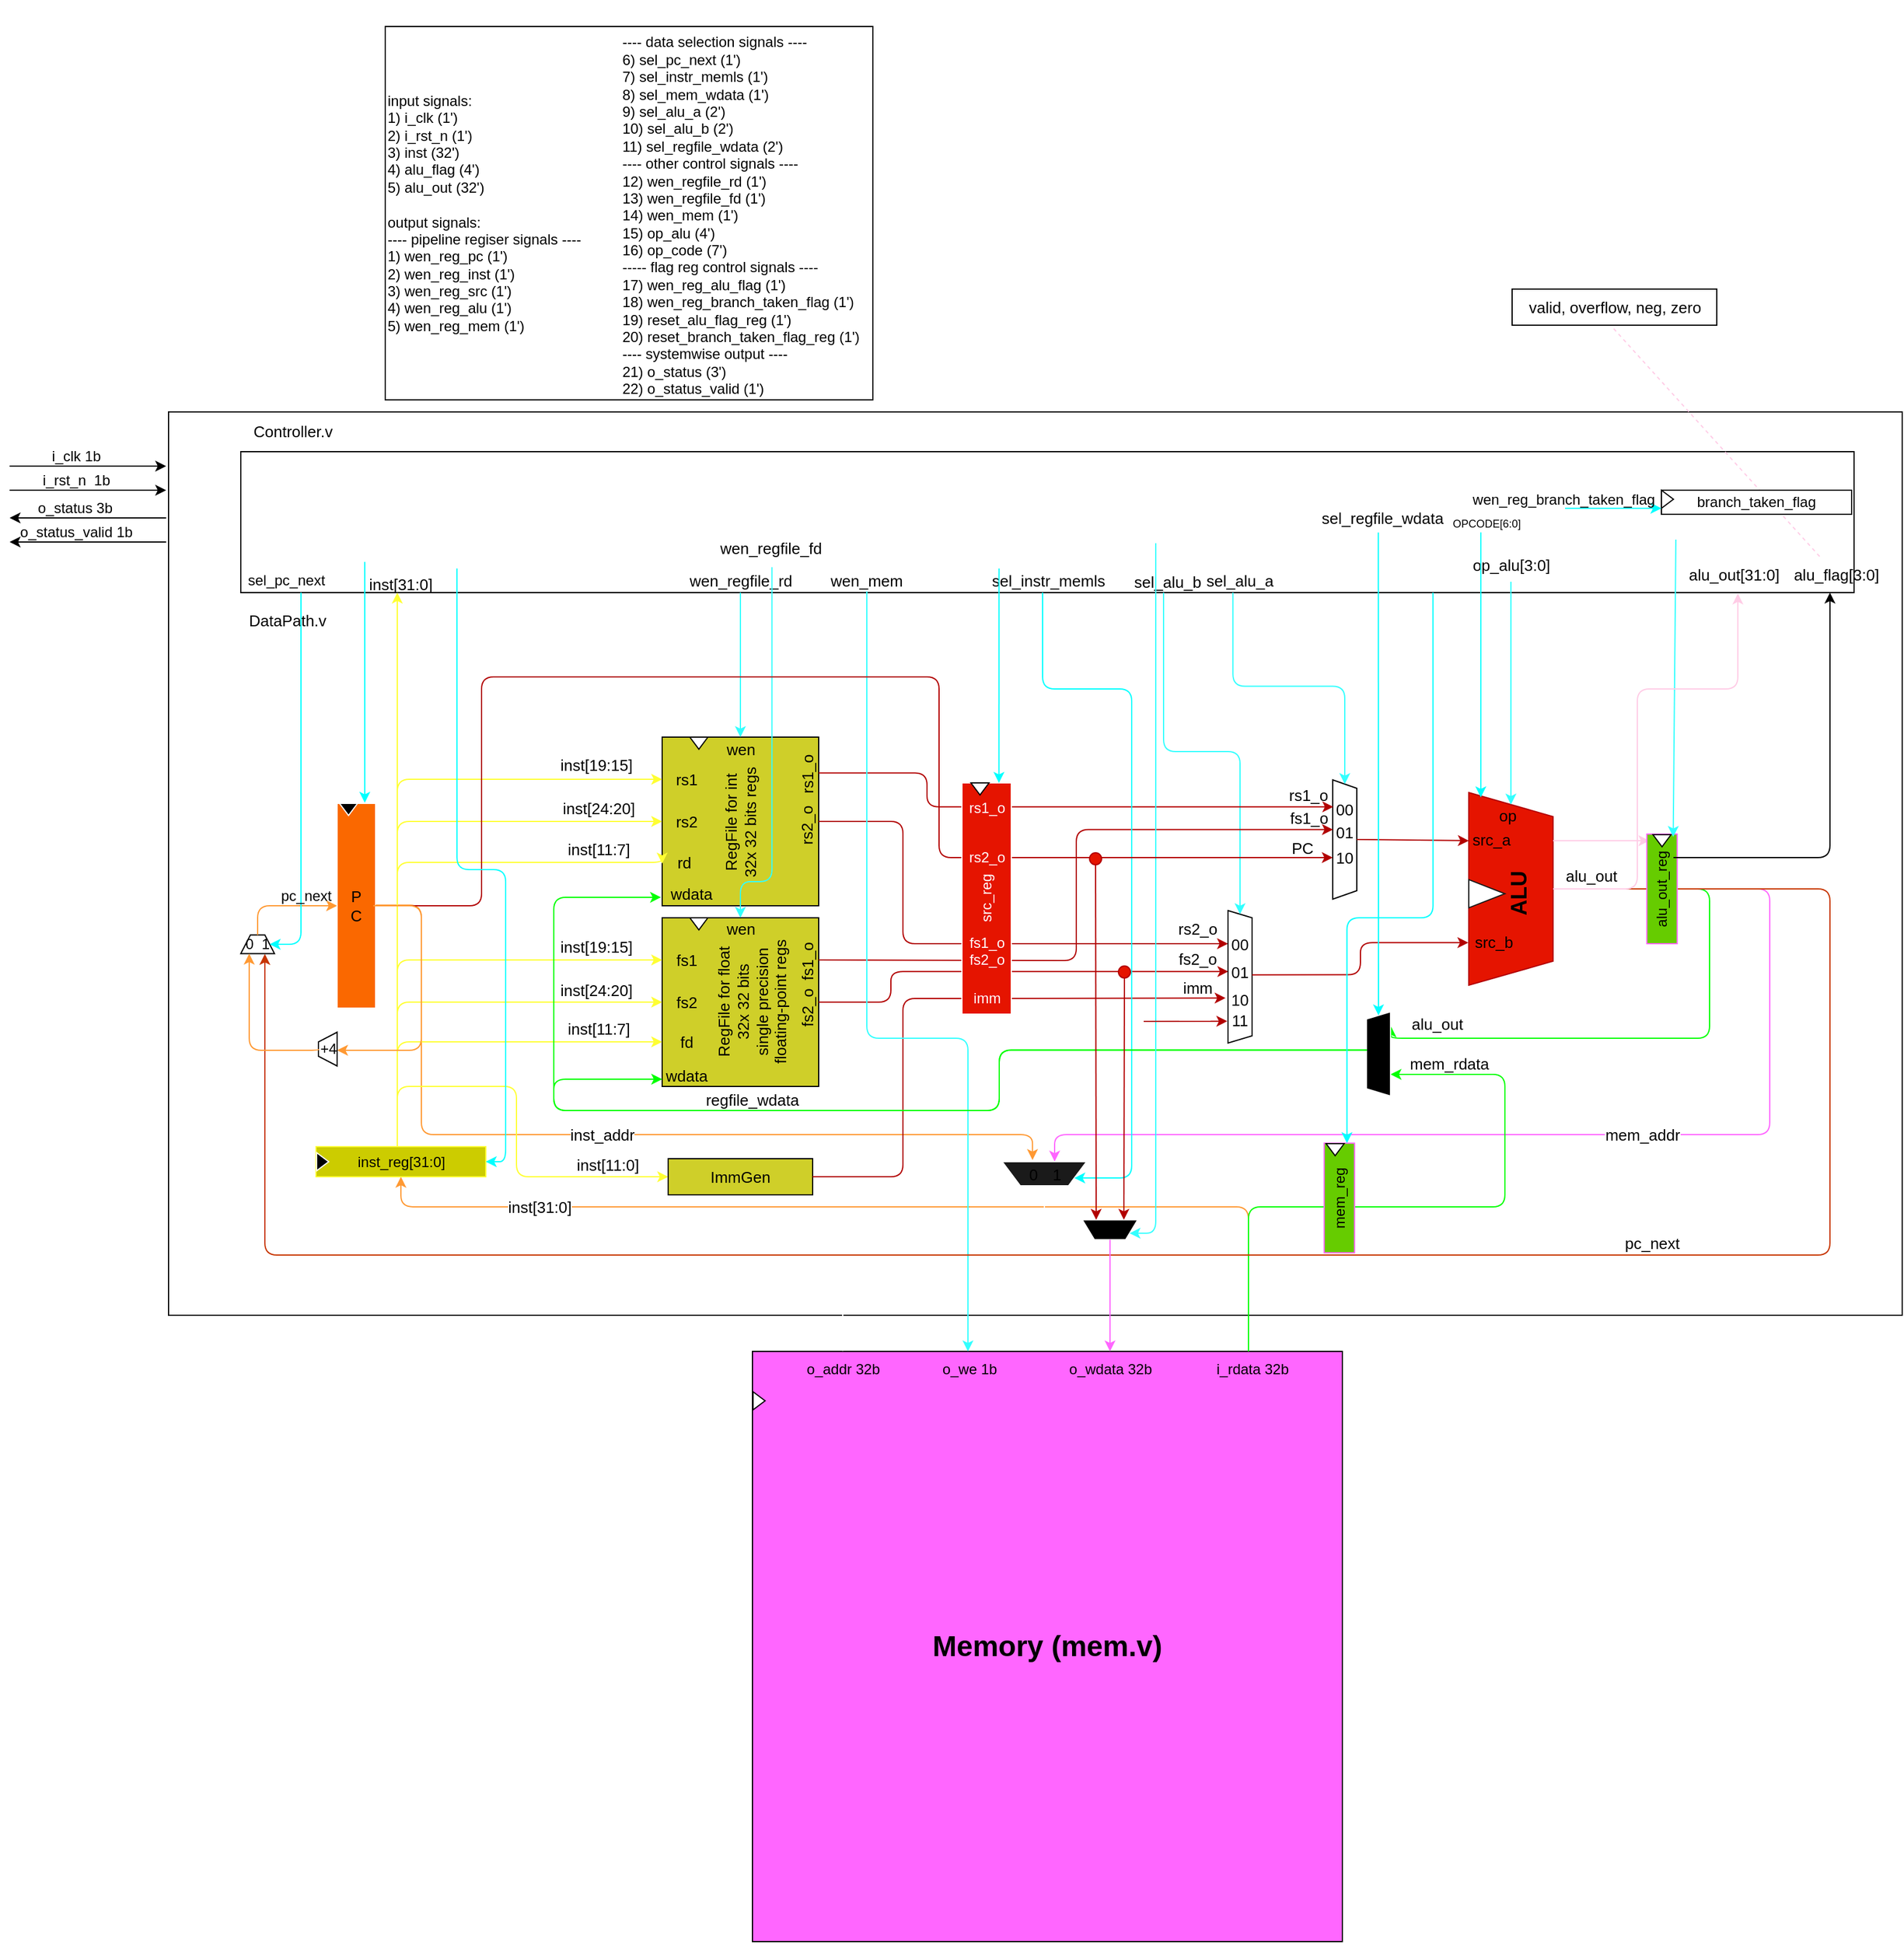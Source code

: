 <mxfile>
    <diagram id="7-lcCJDSvrD8-QKt0YH9" name="Page-1">
        <mxGraphModel dx="530" dy="501" grid="1" gridSize="10" guides="1" tooltips="1" connect="1" arrows="1" fold="1" page="1" pageScale="1" pageWidth="850" pageHeight="1100" math="0" shadow="0">
            <root>
                <mxCell id="0"/>
                <mxCell id="1" parent="0"/>
                <mxCell id="4" value="" style="endArrow=classic;html=1;movable=0;resizable=0;rotatable=0;deletable=0;editable=0;connectable=0;" parent="1" edge="1">
                    <mxGeometry width="50" height="50" relative="1" as="geometry">
                        <mxPoint x="98" y="405" as="sourcePoint"/>
                        <mxPoint x="228" y="405" as="targetPoint"/>
                    </mxGeometry>
                </mxCell>
                <mxCell id="5" value="i_clk 1b" style="text;html=1;align=center;verticalAlign=middle;resizable=0;points=[];autosize=1;strokeColor=none;fillColor=none;movable=0;rotatable=0;deletable=0;editable=0;connectable=0;" parent="1" vertex="1">
                    <mxGeometry x="123" y="382" width="60" height="30" as="geometry"/>
                </mxCell>
                <mxCell id="6" value="" style="endArrow=classic;html=1;movable=0;resizable=0;rotatable=0;deletable=0;editable=0;connectable=0;" parent="1" edge="1">
                    <mxGeometry width="50" height="50" relative="1" as="geometry">
                        <mxPoint x="98" y="425" as="sourcePoint"/>
                        <mxPoint x="228" y="425" as="targetPoint"/>
                    </mxGeometry>
                </mxCell>
                <mxCell id="7" value="i_rst_n&amp;nbsp; 1b" style="text;html=1;align=center;verticalAlign=middle;resizable=0;points=[];autosize=1;strokeColor=none;fillColor=none;movable=0;rotatable=0;deletable=0;editable=0;connectable=0;" parent="1" vertex="1">
                    <mxGeometry x="113" y="402" width="80" height="30" as="geometry"/>
                </mxCell>
                <mxCell id="8" value="" style="endArrow=classic;html=1;movable=0;resizable=0;rotatable=0;deletable=0;editable=0;connectable=0;" parent="1" edge="1">
                    <mxGeometry width="50" height="50" relative="1" as="geometry">
                        <mxPoint x="228" y="448" as="sourcePoint"/>
                        <mxPoint x="98" y="448" as="targetPoint"/>
                    </mxGeometry>
                </mxCell>
                <mxCell id="9" value="" style="endArrow=classic;html=1;movable=0;resizable=0;rotatable=0;deletable=0;editable=0;connectable=0;" parent="1" edge="1">
                    <mxGeometry width="50" height="50" relative="1" as="geometry">
                        <mxPoint x="228" y="468" as="sourcePoint"/>
                        <mxPoint x="98" y="468" as="targetPoint"/>
                    </mxGeometry>
                </mxCell>
                <mxCell id="24" value="&lt;b&gt;&lt;font style=&quot;font-size: 24px;&quot;&gt;Memory (mem.v)&lt;/font&gt;&lt;/b&gt;" style="whiteSpace=wrap;html=1;aspect=fixed;fillColor=#FF66FF;movable=0;resizable=0;rotatable=0;deletable=0;editable=0;connectable=0;" parent="1" vertex="1">
                    <mxGeometry x="715" y="1140" width="490" height="490" as="geometry"/>
                </mxCell>
                <mxCell id="10" value="o_status_valid 1b" style="text;html=1;align=center;verticalAlign=middle;resizable=0;points=[];autosize=1;strokeColor=none;fillColor=none;movable=0;rotatable=0;deletable=0;editable=0;connectable=0;" parent="1" vertex="1">
                    <mxGeometry x="93" y="445" width="120" height="30" as="geometry"/>
                </mxCell>
                <mxCell id="11" value="o_status 3b" style="text;html=1;align=center;verticalAlign=middle;resizable=0;points=[];autosize=1;strokeColor=none;fillColor=none;movable=0;rotatable=0;deletable=0;editable=0;connectable=0;" parent="1" vertex="1">
                    <mxGeometry x="107" y="425" width="90" height="30" as="geometry"/>
                </mxCell>
                <mxCell id="14" value="o_addr 32b" style="text;html=1;align=center;verticalAlign=middle;resizable=0;points=[];autosize=1;strokeColor=none;fillColor=none;movable=0;rotatable=0;deletable=0;editable=0;connectable=0;" parent="1" vertex="1">
                    <mxGeometry x="750" y="1140" width="80" height="30" as="geometry"/>
                </mxCell>
                <mxCell id="16" value="o_we 1b" style="text;html=1;align=center;verticalAlign=middle;resizable=0;points=[];autosize=1;strokeColor=none;fillColor=none;movable=0;rotatable=0;deletable=0;editable=0;connectable=0;" parent="1" vertex="1">
                    <mxGeometry x="859.5" y="1140" width="70" height="30" as="geometry"/>
                </mxCell>
                <mxCell id="19" value="i_rdata 32b" style="text;html=1;align=center;verticalAlign=middle;resizable=0;points=[];autosize=1;strokeColor=none;fillColor=none;movable=0;rotatable=0;deletable=0;editable=0;connectable=0;" parent="1" vertex="1">
                    <mxGeometry x="1090" y="1140" width="80" height="30" as="geometry"/>
                </mxCell>
                <mxCell id="33" value="" style="rounded=0;whiteSpace=wrap;html=1;fontSize=13;movable=0;resizable=0;rotatable=0;deletable=0;editable=0;connectable=0;" parent="1" vertex="1">
                    <mxGeometry x="230" y="360" width="1440" height="750" as="geometry"/>
                </mxCell>
                <mxCell id="20" value="o_wdata 32b" style="text;html=1;align=center;verticalAlign=middle;resizable=0;points=[];autosize=1;strokeColor=none;fillColor=none;movable=0;rotatable=0;deletable=0;editable=0;connectable=0;" parent="1" vertex="1">
                    <mxGeometry x="967" y="1140" width="90" height="30" as="geometry"/>
                </mxCell>
                <mxCell id="26" value="&lt;font style=&quot;font-size: 13px;&quot;&gt;Controller.v&lt;/font&gt;" style="text;html=1;align=center;verticalAlign=middle;resizable=0;points=[];autosize=1;strokeColor=none;fillColor=none;fontSize=24;movable=0;rotatable=0;deletable=0;editable=0;connectable=0;" parent="1" vertex="1">
                    <mxGeometry x="288" y="353" width="90" height="40" as="geometry"/>
                </mxCell>
                <mxCell id="30" value="DataPath.v" style="text;html=1;strokeColor=none;fillColor=none;align=center;verticalAlign=middle;whiteSpace=wrap;rounded=0;fontSize=13;movable=0;resizable=0;rotatable=0;deletable=0;editable=0;connectable=0;" parent="1" vertex="1">
                    <mxGeometry x="299" y="518" width="60" height="30" as="geometry"/>
                </mxCell>
                <mxCell id="32" value="" style="rounded=0;whiteSpace=wrap;html=1;fontSize=13;strokeColor=#FFFFFF;movable=0;resizable=0;rotatable=0;deletable=0;editable=0;connectable=0;" parent="1" vertex="1">
                    <mxGeometry x="288" y="548" width="1340" height="532" as="geometry"/>
                </mxCell>
                <mxCell id="34" value="" style="rounded=0;whiteSpace=wrap;html=1;fontSize=13;movable=0;resizable=0;rotatable=0;deletable=0;editable=0;connectable=0;" parent="1" vertex="1">
                    <mxGeometry x="290" y="393" width="1340" height="117" as="geometry"/>
                </mxCell>
                <mxCell id="38" value="P&lt;br&gt;C" style="rounded=0;whiteSpace=wrap;html=1;fontSize=13;fillColor=#fa6800;fontColor=#000000;strokeColor=#FFFFFF;movable=0;resizable=0;rotatable=0;deletable=0;editable=0;connectable=0;" parent="1" vertex="1">
                    <mxGeometry x="370" y="685" width="32" height="170" as="geometry"/>
                </mxCell>
                <mxCell id="40" value="" style="endArrow=classic;html=1;fontSize=13;elbow=vertical;edgeStyle=orthogonalEdgeStyle;entryX=0.641;entryY=1.069;entryDx=0;entryDy=0;entryPerimeter=0;strokeColor=#FF9933;fillColor=#fa6800;movable=0;resizable=0;rotatable=0;deletable=0;editable=0;connectable=0;" parent="1" target="153" edge="1">
                    <mxGeometry relative="1" as="geometry">
                        <mxPoint x="402" y="769.47" as="sourcePoint"/>
                        <mxPoint x="790" y="1157" as="targetPoint"/>
                        <Array as="points">
                            <mxPoint x="440" y="770"/>
                            <mxPoint x="440" y="960"/>
                            <mxPoint x="948" y="960"/>
                        </Array>
                    </mxGeometry>
                </mxCell>
                <mxCell id="41" value="inst_addr" style="edgeLabel;resizable=0;html=1;align=center;verticalAlign=middle;fontSize=13;movable=0;rotatable=0;deletable=0;editable=0;connectable=0;" parent="40" connectable="0" vertex="1">
                    <mxGeometry relative="1" as="geometry"/>
                </mxCell>
                <mxCell id="43" value="" style="rounded=0;whiteSpace=wrap;html=1;fontSize=13;fillColor=#CFCF29;fillStyle=solid;movable=0;resizable=0;rotatable=0;deletable=0;editable=0;connectable=0;" parent="1" vertex="1">
                    <mxGeometry x="640" y="630" width="130" height="140" as="geometry"/>
                </mxCell>
                <mxCell id="44" value="" style="rounded=0;whiteSpace=wrap;html=1;fontSize=13;fillColor=#CFCF29;movable=0;resizable=0;rotatable=0;deletable=0;editable=0;connectable=0;" parent="1" vertex="1">
                    <mxGeometry x="640" y="780" width="130" height="140" as="geometry"/>
                </mxCell>
                <mxCell id="46" value="" style="endArrow=classic;html=1;fontSize=13;elbow=vertical;edgeStyle=orthogonalEdgeStyle;fillColor=#fa6800;strokeColor=#FF9933;entryX=0.5;entryY=1;entryDx=0;entryDy=0;movable=0;resizable=0;rotatable=0;deletable=0;editable=0;connectable=0;" parent="1" target="260" edge="1">
                    <mxGeometry relative="1" as="geometry">
                        <mxPoint x="1127" y="1140" as="sourcePoint"/>
                        <mxPoint x="420" y="510" as="targetPoint"/>
                        <Array as="points">
                            <mxPoint x="1127" y="1020"/>
                            <mxPoint x="423" y="1020"/>
                        </Array>
                    </mxGeometry>
                </mxCell>
                <mxCell id="47" value="inst[31:0]" style="edgeLabel;resizable=0;html=1;align=center;verticalAlign=middle;fontSize=13;movable=0;rotatable=0;deletable=0;editable=0;connectable=0;" parent="46" connectable="0" vertex="1">
                    <mxGeometry relative="1" as="geometry">
                        <mxPoint x="-285" as="offset"/>
                    </mxGeometry>
                </mxCell>
                <mxCell id="53" value="" style="endArrow=classic;html=1;fontSize=13;elbow=vertical;entryX=0;entryY=0.25;entryDx=0;entryDy=0;edgeStyle=orthogonalEdgeStyle;fillColor=#e3c800;strokeColor=#FFFF33;movable=0;resizable=0;rotatable=0;deletable=0;editable=0;connectable=0;" parent="1" target="43" edge="1">
                    <mxGeometry relative="1" as="geometry">
                        <mxPoint x="420" y="971" as="sourcePoint"/>
                        <mxPoint x="640" y="810" as="targetPoint"/>
                        <Array as="points">
                            <mxPoint x="420" y="665"/>
                        </Array>
                    </mxGeometry>
                </mxCell>
                <mxCell id="55" value="" style="endArrow=classic;html=1;fontSize=13;elbow=vertical;entryX=0;entryY=0.25;entryDx=0;entryDy=0;edgeStyle=orthogonalEdgeStyle;fillColor=#e3c800;strokeColor=#FFFF33;movable=0;resizable=0;rotatable=0;deletable=0;editable=0;connectable=0;" parent="1" target="44" edge="1">
                    <mxGeometry width="50" height="50" relative="1" as="geometry">
                        <mxPoint x="420" y="971.5" as="sourcePoint"/>
                        <mxPoint x="610" y="780" as="targetPoint"/>
                        <Array as="points">
                            <mxPoint x="420" y="815"/>
                        </Array>
                    </mxGeometry>
                </mxCell>
                <mxCell id="56" value="" style="endArrow=classic;html=1;fontSize=13;elbow=vertical;entryX=0;entryY=0.5;entryDx=0;entryDy=0;edgeStyle=orthogonalEdgeStyle;fillColor=#e3c800;strokeColor=#FFFF33;movable=0;resizable=0;rotatable=0;deletable=0;editable=0;connectable=0;" parent="1" target="44" edge="1">
                    <mxGeometry width="50" height="50" relative="1" as="geometry">
                        <mxPoint x="420" y="970.5" as="sourcePoint"/>
                        <mxPoint x="650" y="825" as="targetPoint"/>
                        <Array as="points">
                            <mxPoint x="420" y="850"/>
                        </Array>
                    </mxGeometry>
                </mxCell>
                <mxCell id="57" value="" style="endArrow=classic;html=1;fontSize=13;elbow=vertical;entryX=0;entryY=0.5;entryDx=0;entryDy=0;edgeStyle=orthogonalEdgeStyle;fillColor=#e3c800;strokeColor=#FFFF33;movable=0;resizable=0;rotatable=0;deletable=0;editable=0;connectable=0;" parent="1" target="43" edge="1">
                    <mxGeometry width="50" height="50" relative="1" as="geometry">
                        <mxPoint x="420" y="970.5" as="sourcePoint"/>
                        <mxPoint x="660" y="835" as="targetPoint"/>
                        <Array as="points">
                            <mxPoint x="420" y="700"/>
                        </Array>
                    </mxGeometry>
                </mxCell>
                <mxCell id="58" value="&lt;font color=&quot;#000000&quot;&gt;rs1&lt;/font&gt;" style="text;html=1;align=center;verticalAlign=middle;resizable=0;points=[];autosize=1;strokeColor=none;fillColor=none;fontSize=13;movable=0;rotatable=0;deletable=0;editable=0;connectable=0;" parent="1" vertex="1">
                    <mxGeometry x="640" y="650" width="40" height="30" as="geometry"/>
                </mxCell>
                <mxCell id="59" value="&lt;font color=&quot;#000000&quot;&gt;rs2&lt;/font&gt;" style="text;html=1;align=center;verticalAlign=middle;resizable=0;points=[];autosize=1;strokeColor=none;fillColor=none;fontSize=13;movable=0;rotatable=0;deletable=0;editable=0;connectable=0;" parent="1" vertex="1">
                    <mxGeometry x="640" y="685" width="40" height="30" as="geometry"/>
                </mxCell>
                <mxCell id="60" value="&lt;font color=&quot;#000000&quot;&gt;RegFile for int&lt;br&gt;32x 32 bits regs&lt;/font&gt;" style="text;html=1;align=center;verticalAlign=middle;resizable=0;points=[];autosize=1;strokeColor=none;fillColor=none;fontSize=13;rotation=270;movable=0;rotatable=0;deletable=0;editable=0;connectable=0;" parent="1" vertex="1">
                    <mxGeometry x="645" y="681" width="120" height="40" as="geometry"/>
                </mxCell>
                <mxCell id="61" value="&lt;font color=&quot;#000000&quot;&gt;&lt;span style=&quot;&quot;&gt;RegFile for float&lt;/span&gt;&lt;br style=&quot;&quot;&gt;&lt;span style=&quot;&quot;&gt;32x 32 bits&lt;/span&gt;&lt;br style=&quot;&quot;&gt;&lt;span style=&quot;&quot;&gt;single precision &lt;br&gt;floating-point regs&lt;/span&gt;&lt;/font&gt;" style="text;html=1;align=center;verticalAlign=middle;resizable=0;points=[];autosize=1;strokeColor=none;fillColor=none;fontSize=13;rotation=270;movable=0;rotatable=0;deletable=0;editable=0;connectable=0;" parent="1" vertex="1">
                    <mxGeometry x="650" y="810" width="130" height="80" as="geometry"/>
                </mxCell>
                <mxCell id="62" value="&lt;font color=&quot;#000000&quot;&gt;fs1&lt;/font&gt;" style="text;html=1;align=center;verticalAlign=middle;resizable=0;points=[];autosize=1;strokeColor=none;fillColor=none;fontSize=13;movable=0;rotatable=0;deletable=0;editable=0;connectable=0;" parent="1" vertex="1">
                    <mxGeometry x="640" y="800" width="40" height="30" as="geometry"/>
                </mxCell>
                <mxCell id="63" value="&lt;font color=&quot;#000000&quot;&gt;fs2&lt;/font&gt;" style="text;html=1;align=center;verticalAlign=middle;resizable=0;points=[];autosize=1;strokeColor=none;fillColor=none;fontSize=13;movable=0;rotatable=0;deletable=0;editable=0;connectable=0;" parent="1" vertex="1">
                    <mxGeometry x="640" y="835" width="40" height="30" as="geometry"/>
                </mxCell>
                <mxCell id="64" value="" style="triangle;whiteSpace=wrap;html=1;fontSize=13;direction=south;fillColor=#000000;fontColor=#000000;strokeColor=#FFFFFF;movable=0;resizable=0;rotatable=0;deletable=0;editable=0;connectable=0;" parent="1" vertex="1">
                    <mxGeometry x="372" y="685" width="15" height="10" as="geometry"/>
                </mxCell>
                <mxCell id="66" value="" style="endArrow=classic;html=1;fontSize=13;elbow=vertical;entryX=0;entryY=0.75;entryDx=0;entryDy=0;edgeStyle=orthogonalEdgeStyle;fillColor=#e3c800;strokeColor=#FFFF33;movable=0;resizable=0;rotatable=0;deletable=0;editable=0;connectable=0;" parent="1" target="43" edge="1">
                    <mxGeometry relative="1" as="geometry">
                        <mxPoint x="420" y="970.5" as="sourcePoint"/>
                        <mxPoint x="640" y="734.25" as="targetPoint"/>
                        <Array as="points">
                            <mxPoint x="420" y="734"/>
                            <mxPoint x="640" y="734"/>
                        </Array>
                    </mxGeometry>
                </mxCell>
                <mxCell id="67" value="" style="endArrow=classic;html=1;fontSize=13;elbow=vertical;edgeStyle=orthogonalEdgeStyle;fillColor=#e3c800;strokeColor=#FFFF33;movable=0;resizable=0;rotatable=0;deletable=0;editable=0;connectable=0;" parent="1" target="44" edge="1">
                    <mxGeometry relative="1" as="geometry">
                        <mxPoint x="420" y="971" as="sourcePoint"/>
                        <mxPoint x="640" y="880" as="targetPoint"/>
                        <Array as="points">
                            <mxPoint x="420" y="883"/>
                        </Array>
                    </mxGeometry>
                </mxCell>
                <mxCell id="68" value="&lt;font color=&quot;#000000&quot;&gt;rd&lt;/font&gt;" style="text;html=1;align=center;verticalAlign=middle;resizable=0;points=[];autosize=1;strokeColor=none;fillColor=none;fontSize=13;movable=0;rotatable=0;deletable=0;editable=0;connectable=0;" parent="1" vertex="1">
                    <mxGeometry x="638" y="719" width="40" height="30" as="geometry"/>
                </mxCell>
                <mxCell id="70" value="&lt;font color=&quot;#000000&quot;&gt;fd&lt;/font&gt;" style="text;html=1;align=center;verticalAlign=middle;resizable=0;points=[];autosize=1;strokeColor=none;fillColor=none;fontSize=13;movable=0;rotatable=0;deletable=0;editable=0;connectable=0;" parent="1" vertex="1">
                    <mxGeometry x="645" y="868" width="30" height="30" as="geometry"/>
                </mxCell>
                <mxCell id="71" value="" style="triangle;whiteSpace=wrap;html=1;fontSize=13;direction=south;movable=0;resizable=0;rotatable=0;deletable=0;editable=0;connectable=0;" parent="1" vertex="1">
                    <mxGeometry x="663" y="630" width="15" height="10" as="geometry"/>
                </mxCell>
                <mxCell id="72" value="" style="triangle;whiteSpace=wrap;html=1;fontSize=13;direction=south;movable=0;resizable=0;rotatable=0;deletable=0;editable=0;connectable=0;" parent="1" vertex="1">
                    <mxGeometry x="663" y="780" width="15" height="10" as="geometry"/>
                </mxCell>
                <mxCell id="73" value="inst[19:15]" style="text;html=1;align=center;verticalAlign=middle;resizable=0;points=[];autosize=1;strokeColor=none;fillColor=none;fontSize=13;movable=0;rotatable=0;deletable=0;editable=0;connectable=0;" parent="1" vertex="1">
                    <mxGeometry x="545" y="638" width="80" height="30" as="geometry"/>
                </mxCell>
                <mxCell id="75" value="inst[19:15]" style="text;html=1;align=center;verticalAlign=middle;resizable=0;points=[];autosize=1;strokeColor=none;fillColor=none;fontSize=13;movable=0;rotatable=0;deletable=0;editable=0;connectable=0;" parent="1" vertex="1">
                    <mxGeometry x="545" y="789" width="80" height="30" as="geometry"/>
                </mxCell>
                <mxCell id="76" value="inst[24:20]" style="text;html=1;align=center;verticalAlign=middle;resizable=0;points=[];autosize=1;strokeColor=none;fillColor=none;fontSize=13;movable=0;rotatable=0;deletable=0;editable=0;connectable=0;" parent="1" vertex="1">
                    <mxGeometry x="545" y="825" width="80" height="30" as="geometry"/>
                </mxCell>
                <mxCell id="77" value="inst[24:20]" style="text;html=1;align=center;verticalAlign=middle;resizable=0;points=[];autosize=1;strokeColor=none;fillColor=none;fontSize=13;movable=0;rotatable=0;deletable=0;editable=0;connectable=0;" parent="1" vertex="1">
                    <mxGeometry x="547" y="674" width="80" height="30" as="geometry"/>
                </mxCell>
                <mxCell id="79" value="inst[11:7]" style="text;html=1;align=center;verticalAlign=middle;resizable=0;points=[];autosize=1;strokeColor=none;fillColor=none;fontSize=13;movable=0;rotatable=0;deletable=0;editable=0;connectable=0;" parent="1" vertex="1">
                    <mxGeometry x="547" y="708" width="80" height="30" as="geometry"/>
                </mxCell>
                <mxCell id="80" value="inst[11:7]" style="text;html=1;align=center;verticalAlign=middle;resizable=0;points=[];autosize=1;strokeColor=none;fillColor=none;fontSize=13;movable=0;rotatable=0;deletable=0;editable=0;connectable=0;" parent="1" vertex="1">
                    <mxGeometry x="547" y="857" width="80" height="30" as="geometry"/>
                </mxCell>
                <mxCell id="89" value="" style="endArrow=classic;html=1;fontSize=13;elbow=vertical;exitX=1;exitY=0.5;exitDx=0;exitDy=0;fillColor=#e51400;strokeColor=#B20000;edgeStyle=orthogonalEdgeStyle;entryX=0.25;entryY=1;entryDx=0;entryDy=0;movable=0;resizable=0;rotatable=0;deletable=0;editable=0;connectable=0;" parent="1" source="43" target="102" edge="1">
                    <mxGeometry width="50" height="50" relative="1" as="geometry">
                        <mxPoint x="770" y="704.16" as="sourcePoint"/>
                        <mxPoint x="880" y="785.0" as="targetPoint"/>
                        <Array as="points">
                            <mxPoint x="840" y="700"/>
                            <mxPoint x="840" y="802"/>
                        </Array>
                    </mxGeometry>
                </mxCell>
                <mxCell id="91" value="" style="endArrow=classic;html=1;fontSize=13;elbow=vertical;exitX=1;exitY=0.5;exitDx=0;exitDy=0;edgeStyle=orthogonalEdgeStyle;fillColor=#e51400;strokeColor=#B20000;entryX=0.46;entryY=0.986;entryDx=0;entryDy=0;entryPerimeter=0;movable=0;resizable=0;rotatable=0;deletable=0;editable=0;connectable=0;" parent="1" source="44" target="102" edge="1">
                    <mxGeometry width="50" height="50" relative="1" as="geometry">
                        <mxPoint x="770" y="854.13" as="sourcePoint"/>
                        <mxPoint x="889" y="820" as="targetPoint"/>
                        <Array as="points">
                            <mxPoint x="830" y="850"/>
                            <mxPoint x="830" y="825"/>
                        </Array>
                    </mxGeometry>
                </mxCell>
                <mxCell id="95" value="rs2_o" style="text;html=1;strokeColor=none;fillColor=none;align=center;verticalAlign=middle;whiteSpace=wrap;rounded=0;fontSize=13;movable=0;resizable=0;rotatable=0;deletable=0;editable=0;connectable=0;" parent="1" vertex="1">
                    <mxGeometry x="1070" y="781" width="30" height="16" as="geometry"/>
                </mxCell>
                <mxCell id="96" value="fs1_o" style="text;strokeColor=none;align=center;fillColor=none;html=1;verticalAlign=middle;whiteSpace=wrap;rounded=0;fontSize=13;movable=0;resizable=0;rotatable=0;deletable=0;editable=0;connectable=0;" parent="1" vertex="1">
                    <mxGeometry x="1159.5" y="690.5" width="35" height="13" as="geometry"/>
                </mxCell>
                <mxCell id="102" value="" style="shape=trapezoid;perimeter=trapezoidPerimeter;whiteSpace=wrap;html=1;fixedSize=1;fontSize=13;direction=south;size=6;movable=0;resizable=0;rotatable=0;deletable=0;editable=0;connectable=0;" parent="1" vertex="1">
                    <mxGeometry x="1110" y="774" width="20" height="110" as="geometry"/>
                </mxCell>
                <mxCell id="103" value="" style="shape=trapezoid;perimeter=trapezoidPerimeter;whiteSpace=wrap;html=1;fixedSize=1;fontSize=13;direction=south;size=7;movable=0;resizable=0;rotatable=0;deletable=0;editable=0;connectable=0;" parent="1" vertex="1">
                    <mxGeometry x="1197" y="665.5" width="20" height="99" as="geometry"/>
                </mxCell>
                <mxCell id="104" value="" style="endArrow=classic;html=1;fontSize=13;elbow=vertical;entryX=0;entryY=0.5;entryDx=0;entryDy=0;exitX=0.615;exitY=1;exitDx=0;exitDy=0;exitPerimeter=0;strokeColor=#33FFFF;edgeStyle=orthogonalEdgeStyle;movable=0;resizable=0;rotatable=0;deletable=0;editable=0;connectable=0;" parent="1" source="34" target="103" edge="1">
                    <mxGeometry width="50" height="50" relative="1" as="geometry">
                        <mxPoint x="890" y="650" as="sourcePoint"/>
                        <mxPoint x="940" y="600" as="targetPoint"/>
                    </mxGeometry>
                </mxCell>
                <mxCell id="105" value="" style="endArrow=classic;html=1;fontSize=13;elbow=vertical;entryX=0;entryY=0.5;entryDx=0;entryDy=0;exitX=0.572;exitY=1;exitDx=0;exitDy=0;exitPerimeter=0;strokeColor=#33FFFF;edgeStyle=orthogonalEdgeStyle;movable=0;resizable=0;rotatable=0;deletable=0;editable=0;connectable=0;" parent="1" source="34" target="102" edge="1">
                    <mxGeometry width="50" height="50" relative="1" as="geometry">
                        <mxPoint x="899.57" y="566" as="sourcePoint"/>
                        <mxPoint x="899.77" y="749" as="targetPoint"/>
                    </mxGeometry>
                </mxCell>
                <mxCell id="110" value="" style="endArrow=classic;html=1;fontSize=13;elbow=vertical;exitX=0.5;exitY=0;exitDx=0;exitDy=0;entryX=0.25;entryY=1;entryDx=0;entryDy=0;fillColor=#e51400;strokeColor=#B20000;movable=0;resizable=0;rotatable=0;deletable=0;editable=0;connectable=0;" parent="1" source="103" target="99" edge="1">
                    <mxGeometry width="50" height="50" relative="1" as="geometry">
                        <mxPoint x="930.08" y="716" as="sourcePoint"/>
                        <mxPoint x="1050" y="740" as="targetPoint"/>
                    </mxGeometry>
                </mxCell>
                <mxCell id="99" value="" style="shape=trapezoid;perimeter=trapezoidPerimeter;whiteSpace=wrap;html=1;fixedSize=1;fontSize=13;rotation=90;movable=0;resizable=0;rotatable=0;deletable=0;editable=0;connectable=0;container=0;fillColor=#e51400;fontColor=#ffffff;strokeColor=#B20000;" parent="1" vertex="1">
                    <mxGeometry x="1265" y="721" width="160" height="70" as="geometry"/>
                </mxCell>
                <mxCell id="100" value="" style="triangle;whiteSpace=wrap;html=1;fontSize=13;movable=0;resizable=0;rotatable=0;deletable=0;editable=0;connectable=0;container=0;strokeColor=#1A1A1A;" parent="1" vertex="1">
                    <mxGeometry x="1310" y="748.33" width="30" height="23.333" as="geometry"/>
                </mxCell>
                <mxCell id="111" value="" style="endArrow=classic;html=1;fontSize=13;elbow=vertical;exitX=0.485;exitY=0.006;exitDx=0;exitDy=0;entryX=0.779;entryY=1.005;entryDx=0;entryDy=0;entryPerimeter=0;edgeStyle=orthogonalEdgeStyle;fillColor=#e51400;strokeColor=#B20000;exitPerimeter=0;movable=0;resizable=0;rotatable=0;deletable=0;editable=0;connectable=0;" parent="1" source="102" target="99" edge="1">
                    <mxGeometry width="50" height="50" relative="1" as="geometry">
                        <mxPoint x="950.0" y="791" as="sourcePoint"/>
                        <mxPoint x="1034.92" y="791" as="targetPoint"/>
                    </mxGeometry>
                </mxCell>
                <mxCell id="112" value="src_a" style="text;strokeColor=none;align=center;fillColor=none;html=1;verticalAlign=middle;whiteSpace=wrap;rounded=0;fontSize=13;movable=0;resizable=0;rotatable=0;deletable=0;editable=0;connectable=0;" parent="1" vertex="1">
                    <mxGeometry x="1299" y="700" width="60" height="30" as="geometry"/>
                </mxCell>
                <mxCell id="113" value="src_b" style="text;strokeColor=none;align=center;fillColor=none;html=1;verticalAlign=middle;whiteSpace=wrap;rounded=0;fontSize=13;movable=0;resizable=0;rotatable=0;deletable=0;editable=0;connectable=0;" parent="1" vertex="1">
                    <mxGeometry x="1301" y="785" width="60" height="30" as="geometry"/>
                </mxCell>
                <mxCell id="114" value="" style="endArrow=classic;html=1;fontSize=13;elbow=vertical;entryX=0;entryY=0.5;entryDx=0;entryDy=0;strokeColor=#33FFFF;exitX=0.5;exitY=0.875;exitDx=0;exitDy=0;exitPerimeter=0;movable=0;resizable=0;rotatable=0;deletable=0;editable=0;connectable=0;" parent="1" source="122" target="99" edge="1">
                    <mxGeometry width="50" height="50" relative="1" as="geometry">
                        <mxPoint x="1050" y="510" as="sourcePoint"/>
                        <mxPoint x="1049.9" y="686" as="targetPoint"/>
                    </mxGeometry>
                </mxCell>
                <mxCell id="115" value="op" style="text;html=1;align=center;verticalAlign=middle;resizable=0;points=[];autosize=1;strokeColor=none;fillColor=none;fontSize=13;movable=0;rotatable=0;deletable=0;editable=0;connectable=0;" parent="1" vertex="1">
                    <mxGeometry x="1322" y="680.0" width="40" height="30" as="geometry"/>
                </mxCell>
                <mxCell id="116" value="inst[31:0]" style="text;strokeColor=none;align=center;fillColor=none;html=1;verticalAlign=middle;whiteSpace=wrap;rounded=0;fontSize=13;movable=0;resizable=0;rotatable=0;deletable=0;editable=0;connectable=0;" parent="1" vertex="1">
                    <mxGeometry x="393" y="488" width="60" height="30" as="geometry"/>
                </mxCell>
                <mxCell id="118" value="sel_alu_b" style="text;strokeColor=none;align=center;fillColor=none;html=1;verticalAlign=middle;whiteSpace=wrap;rounded=0;fontSize=13;movable=0;resizable=0;rotatable=0;deletable=0;editable=0;connectable=0;" parent="1" vertex="1">
                    <mxGeometry x="1030" y="486" width="60" height="30" as="geometry"/>
                </mxCell>
                <mxCell id="120" value="sel_alu_a" style="text;strokeColor=none;align=center;fillColor=none;html=1;verticalAlign=middle;whiteSpace=wrap;rounded=0;fontSize=13;movable=0;resizable=0;rotatable=0;deletable=0;editable=0;connectable=0;" parent="1" vertex="1">
                    <mxGeometry x="1090" y="485" width="60" height="30" as="geometry"/>
                </mxCell>
                <mxCell id="121" value="&lt;b&gt;&lt;font style=&quot;font-size: 18px;&quot;&gt;ALU&lt;/font&gt;&lt;/b&gt;" style="text;html=1;align=center;verticalAlign=middle;resizable=0;points=[];autosize=1;strokeColor=none;fillColor=none;fontSize=13;rotation=270;movable=0;rotatable=0;deletable=0;editable=0;connectable=0;" parent="1" vertex="1">
                    <mxGeometry x="1322" y="740" width="60" height="40" as="geometry"/>
                </mxCell>
                <mxCell id="122" value="&lt;span style=&quot;font-size: 13px;&quot;&gt;op_alu[3:0]&lt;/span&gt;" style="text;html=1;align=center;verticalAlign=middle;resizable=0;points=[];autosize=1;strokeColor=none;fillColor=none;fontSize=18;movable=0;rotatable=0;deletable=0;editable=0;connectable=0;" parent="1" vertex="1">
                    <mxGeometry x="1300" y="466" width="90" height="40" as="geometry"/>
                </mxCell>
                <mxCell id="124" value="" style="endArrow=classic;html=1;fontSize=13;elbow=vertical;entryX=0.5;entryY=0;entryDx=0;entryDy=0;strokeColor=#33FFFF;movable=0;resizable=0;rotatable=0;deletable=0;editable=0;connectable=0;" parent="1" target="43" edge="1">
                    <mxGeometry width="50" height="50" relative="1" as="geometry">
                        <mxPoint x="705" y="510" as="sourcePoint"/>
                        <mxPoint x="750" y="516" as="targetPoint"/>
                    </mxGeometry>
                </mxCell>
                <mxCell id="125" value="wen_regfile_rd" style="text;html=1;align=center;verticalAlign=middle;resizable=0;points=[];autosize=1;strokeColor=none;fillColor=none;fontSize=13;movable=0;rotatable=0;deletable=0;editable=0;connectable=0;" parent="1" vertex="1">
                    <mxGeometry x="650" y="485" width="110" height="30" as="geometry"/>
                </mxCell>
                <mxCell id="126" value="wen_regfile_fd" style="text;html=1;align=center;verticalAlign=middle;resizable=0;points=[];autosize=1;strokeColor=none;fillColor=none;fontSize=13;movable=0;rotatable=0;deletable=0;editable=0;connectable=0;" parent="1" vertex="1">
                    <mxGeometry x="675" y="458" width="110" height="30" as="geometry"/>
                </mxCell>
                <mxCell id="127" value="" style="endArrow=classic;html=1;fontSize=13;elbow=vertical;exitX=0.511;exitY=1.028;exitDx=0;exitDy=0;exitPerimeter=0;entryX=0.5;entryY=0;entryDx=0;entryDy=0;edgeStyle=orthogonalEdgeStyle;startArrow=none;strokeColor=#33FFFF;movable=0;resizable=0;rotatable=0;deletable=0;editable=0;connectable=0;" parent="1" source="126" target="44" edge="1">
                    <mxGeometry width="50" height="50" relative="1" as="geometry">
                        <mxPoint x="800" y="780" as="sourcePoint"/>
                        <mxPoint x="850" y="730" as="targetPoint"/>
                        <Array as="points">
                            <mxPoint x="731" y="750"/>
                            <mxPoint x="705" y="750"/>
                        </Array>
                    </mxGeometry>
                </mxCell>
                <mxCell id="128" value="&lt;font color=&quot;#000000&quot;&gt;wen&lt;/font&gt;" style="text;html=1;align=center;verticalAlign=middle;resizable=0;points=[];autosize=1;strokeColor=none;fillColor=none;fontSize=13;movable=0;rotatable=0;deletable=0;editable=0;connectable=0;" parent="1" vertex="1">
                    <mxGeometry x="680" y="625" width="50" height="30" as="geometry"/>
                </mxCell>
                <mxCell id="130" value="&lt;font color=&quot;#000000&quot;&gt;wen&lt;/font&gt;" style="text;html=1;align=center;verticalAlign=middle;resizable=0;points=[];autosize=1;strokeColor=none;fillColor=none;fontSize=13;movable=0;rotatable=0;deletable=0;editable=0;connectable=0;" parent="1" vertex="1">
                    <mxGeometry x="680" y="774" width="50" height="30" as="geometry"/>
                </mxCell>
                <mxCell id="131" value="&lt;font color=&quot;#000000&quot;&gt;wdata&lt;/font&gt;" style="text;html=1;align=center;verticalAlign=middle;resizable=0;points=[];autosize=1;strokeColor=none;fillColor=none;fontSize=13;movable=0;rotatable=0;deletable=0;editable=0;connectable=0;" parent="1" vertex="1">
                    <mxGeometry x="634" y="744.66" width="60" height="30" as="geometry"/>
                </mxCell>
                <mxCell id="132" value="&lt;font color=&quot;#000000&quot;&gt;wdata&lt;/font&gt;" style="text;html=1;align=center;verticalAlign=middle;resizable=0;points=[];autosize=1;strokeColor=none;fillColor=none;fontSize=13;movable=0;rotatable=0;deletable=0;editable=0;connectable=0;" parent="1" vertex="1">
                    <mxGeometry x="630" y="896.0" width="60" height="30" as="geometry"/>
                </mxCell>
                <mxCell id="133" value="" style="endArrow=classic;html=1;fontSize=13;elbow=vertical;edgeStyle=orthogonalEdgeStyle;exitX=0.5;exitY=0;exitDx=0;exitDy=0;strokeColor=#00FF00;entryX=0.826;entryY=1.021;entryDx=0;entryDy=0;entryPerimeter=0;movable=0;resizable=0;rotatable=0;deletable=0;editable=0;connectable=0;" parent="1" source="99" target="172" edge="1">
                    <mxGeometry width="50" height="50" relative="1" as="geometry">
                        <mxPoint x="1085" y="760" as="sourcePoint"/>
                        <mxPoint x="640" y="910" as="targetPoint"/>
                        <Array as="points">
                            <mxPoint x="1510" y="756"/>
                            <mxPoint x="1510" y="880"/>
                        </Array>
                    </mxGeometry>
                </mxCell>
                <mxCell id="134" value="" style="endArrow=classic;html=1;fontSize=13;elbow=vertical;edgeStyle=orthogonalEdgeStyle;entryX=0;entryY=0.5;entryDx=0;entryDy=0;fillColor=#e3c800;strokeColor=#FFFF33;movable=0;resizable=0;rotatable=0;deletable=0;editable=0;connectable=0;" parent="1" target="135" edge="1">
                    <mxGeometry width="50" height="50" relative="1" as="geometry">
                        <mxPoint x="420" y="970" as="sourcePoint"/>
                        <mxPoint x="840" y="940" as="targetPoint"/>
                        <Array as="points">
                            <mxPoint x="420" y="920"/>
                            <mxPoint x="519" y="920"/>
                            <mxPoint x="519" y="995"/>
                        </Array>
                    </mxGeometry>
                </mxCell>
                <mxCell id="135" value="&lt;font color=&quot;#000000&quot;&gt;ImmGen&lt;/font&gt;" style="rounded=0;whiteSpace=wrap;html=1;fontSize=13;fillColor=#CFCF29;movable=0;resizable=0;rotatable=0;deletable=0;editable=0;connectable=0;" parent="1" vertex="1">
                    <mxGeometry x="645" y="980" width="120" height="30" as="geometry"/>
                </mxCell>
                <mxCell id="136" value="inst[11:0]" style="text;strokeColor=none;align=center;fillColor=none;html=1;verticalAlign=middle;whiteSpace=wrap;rounded=0;fontSize=13;movable=0;resizable=0;rotatable=0;deletable=0;editable=0;connectable=0;" parent="1" vertex="1">
                    <mxGeometry x="565" y="970" width="60" height="30" as="geometry"/>
                </mxCell>
                <mxCell id="138" value="" style="endArrow=classic;html=1;strokeColor=#B20000;fontSize=13;elbow=vertical;exitX=1;exitY=0.5;exitDx=0;exitDy=0;edgeStyle=orthogonalEdgeStyle;fillColor=#e51400;entryX=0.66;entryY=1.1;entryDx=0;entryDy=0;entryPerimeter=0;movable=0;resizable=0;rotatable=0;deletable=0;editable=0;connectable=0;" parent="1" source="135" target="102" edge="1">
                    <mxGeometry width="50" height="50" relative="1" as="geometry">
                        <mxPoint x="810" y="1010" as="sourcePoint"/>
                        <mxPoint x="890" y="850" as="targetPoint"/>
                        <Array as="points">
                            <mxPoint x="840" y="995"/>
                            <mxPoint x="840" y="847"/>
                            <mxPoint x="890" y="847"/>
                        </Array>
                    </mxGeometry>
                </mxCell>
                <mxCell id="144" value="" style="endArrow=classic;html=1;fontSize=13;elbow=vertical;exitX=1;exitY=0.25;exitDx=0;exitDy=0;entryX=0.417;entryY=0.992;entryDx=0;entryDy=0;fillColor=#e51400;strokeColor=#B20000;edgeStyle=orthogonalEdgeStyle;entryPerimeter=0;movable=0;resizable=0;rotatable=0;deletable=0;editable=0;connectable=0;" parent="1" target="103" edge="1">
                    <mxGeometry width="50" height="50" relative="1" as="geometry">
                        <mxPoint x="770.0" y="815" as="sourcePoint"/>
                        <mxPoint x="905.57" y="739.01" as="targetPoint"/>
                    </mxGeometry>
                </mxCell>
                <mxCell id="145" value="" style="endArrow=classic;html=1;fontSize=13;elbow=vertical;exitX=0;exitY=0.75;exitDx=0;exitDy=0;fillColor=#e51400;strokeColor=#B20000;edgeStyle=orthogonalEdgeStyle;entryX=0.226;entryY=0.978;entryDx=0;entryDy=0;entryPerimeter=0;movable=0;resizable=0;rotatable=0;deletable=0;editable=0;connectable=0;" parent="1" target="103" edge="1">
                    <mxGeometry width="50" height="50" relative="1" as="geometry">
                        <mxPoint x="770" y="659.75" as="sourcePoint"/>
                        <mxPoint x="850" y="680" as="targetPoint"/>
                        <Array as="points">
                            <mxPoint x="860" y="660"/>
                            <mxPoint x="860" y="688"/>
                        </Array>
                    </mxGeometry>
                </mxCell>
                <mxCell id="146" value="00" style="text;html=1;strokeColor=none;fillColor=none;align=center;verticalAlign=middle;whiteSpace=wrap;rounded=0;fillStyle=solid;fontSize=13;movable=0;resizable=0;rotatable=0;deletable=0;editable=0;connectable=0;" parent="1" vertex="1">
                    <mxGeometry x="1110" y="797" width="20" height="10" as="geometry"/>
                </mxCell>
                <mxCell id="152" value="" style="endArrow=classic;html=1;strokeColor=#FF66FF;fontSize=13;elbow=vertical;edgeStyle=orthogonalEdgeStyle;exitX=0.5;exitY=0;exitDx=0;exitDy=0;entryX=0.382;entryY=1.006;entryDx=0;entryDy=0;entryPerimeter=0;fillColor=#fa6800;movable=0;resizable=0;rotatable=0;deletable=0;editable=0;connectable=0;" parent="1" source="99" target="153" edge="1">
                    <mxGeometry width="50" height="50" relative="1" as="geometry">
                        <mxPoint x="1090" y="756" as="sourcePoint"/>
                        <mxPoint x="908.0" y="975" as="targetPoint"/>
                        <Array as="points">
                            <mxPoint x="1560" y="756"/>
                            <mxPoint x="1560" y="960"/>
                            <mxPoint x="966" y="960"/>
                            <mxPoint x="966" y="982"/>
                        </Array>
                    </mxGeometry>
                </mxCell>
                <mxCell id="153" value="" style="shape=trapezoid;perimeter=trapezoidPerimeter;whiteSpace=wrap;html=1;fixedSize=1;fillStyle=solid;fontSize=13;fillColor=#1A1A1A;direction=west;strokeColor=#FFFFFF;size=15;movable=0;resizable=0;rotatable=0;deletable=0;editable=0;connectable=0;" parent="1" vertex="1">
                    <mxGeometry x="922.5" y="982.5" width="70" height="20" as="geometry"/>
                </mxCell>
                <mxCell id="154" value="alu_out" style="text;html=1;strokeColor=none;fillColor=none;align=center;verticalAlign=middle;whiteSpace=wrap;rounded=0;fillStyle=solid;fontSize=13;movable=0;resizable=0;rotatable=0;deletable=0;editable=0;connectable=0;" parent="1" vertex="1">
                    <mxGeometry x="1382" y="730" width="60" height="30" as="geometry"/>
                </mxCell>
                <mxCell id="158" value="1" style="text;html=1;strokeColor=none;fillColor=none;align=center;verticalAlign=middle;whiteSpace=wrap;rounded=0;fillStyle=solid;fontSize=13;movable=0;resizable=0;rotatable=0;deletable=0;editable=0;connectable=0;" parent="1" vertex="1">
                    <mxGeometry x="937.5" y="977.5" width="60" height="30" as="geometry"/>
                </mxCell>
                <mxCell id="159" value="0" style="text;html=1;align=center;verticalAlign=middle;resizable=0;points=[];autosize=1;strokeColor=none;fillColor=none;fontSize=13;movable=0;rotatable=0;deletable=0;editable=0;connectable=0;" parent="1" vertex="1">
                    <mxGeometry x="932.5" y="977.5" width="30" height="30" as="geometry"/>
                </mxCell>
                <mxCell id="163" value="" style="endArrow=classic;html=1;strokeColor=#FFFFFF;fontSize=13;elbow=vertical;exitX=0.833;exitY=0.833;exitDx=0;exitDy=0;exitPerimeter=0;edgeStyle=orthogonalEdgeStyle;movable=0;resizable=0;rotatable=0;deletable=0;editable=0;connectable=0;" parent="1" source="159" edge="1">
                    <mxGeometry width="50" height="50" relative="1" as="geometry">
                        <mxPoint x="900" y="1050" as="sourcePoint"/>
                        <mxPoint x="790" y="1140" as="targetPoint"/>
                        <Array as="points">
                            <mxPoint x="958" y="1090"/>
                            <mxPoint x="790" y="1090"/>
                        </Array>
                    </mxGeometry>
                </mxCell>
                <mxCell id="164" value="" style="endArrow=classic;html=1;fontSize=13;elbow=vertical;strokeColor=#33FFFF;edgeStyle=orthogonalEdgeStyle;movable=0;resizable=0;rotatable=0;deletable=0;editable=0;connectable=0;" parent="1" edge="1">
                    <mxGeometry width="50" height="50" relative="1" as="geometry">
                        <mxPoint x="810" y="509" as="sourcePoint"/>
                        <mxPoint x="894" y="1140" as="targetPoint"/>
                        <Array as="points">
                            <mxPoint x="810" y="880"/>
                            <mxPoint x="894" y="880"/>
                        </Array>
                    </mxGeometry>
                </mxCell>
                <mxCell id="165" value="wen_mem" style="text;strokeColor=none;align=center;fillColor=none;html=1;verticalAlign=middle;whiteSpace=wrap;rounded=0;fontSize=13;movable=0;resizable=0;rotatable=0;deletable=0;editable=0;connectable=0;" parent="1" vertex="1">
                    <mxGeometry x="780" y="485" width="60" height="30" as="geometry"/>
                </mxCell>
                <mxCell id="166" value="" style="endArrow=classic;html=1;strokeColor=#00FFFF;fontSize=13;elbow=vertical;exitX=0.5;exitY=1;exitDx=0;exitDy=0;edgeStyle=orthogonalEdgeStyle;entryX=0;entryY=0.25;entryDx=0;entryDy=0;movable=0;resizable=0;rotatable=0;deletable=0;editable=0;connectable=0;" parent="1" target="153" edge="1">
                    <mxGeometry width="50" height="50" relative="1" as="geometry">
                        <mxPoint x="956" y="510.0" as="sourcePoint"/>
                        <mxPoint x="916" y="990" as="targetPoint"/>
                        <Array as="points">
                            <mxPoint x="956" y="590"/>
                            <mxPoint x="1030" y="590"/>
                            <mxPoint x="1030" y="996"/>
                        </Array>
                    </mxGeometry>
                </mxCell>
                <mxCell id="167" value="sel_instr_memls" style="text;html=1;strokeColor=none;fillColor=none;align=center;verticalAlign=middle;whiteSpace=wrap;rounded=0;fillStyle=solid;fontSize=13;movable=0;resizable=0;rotatable=0;deletable=0;editable=0;connectable=0;" parent="1" vertex="1">
                    <mxGeometry x="931" y="485" width="60" height="30" as="geometry"/>
                </mxCell>
                <mxCell id="170" value="" style="endArrow=classic;html=1;strokeColor=#00FF00;fontSize=13;elbow=vertical;edgeStyle=orthogonalEdgeStyle;entryX=0.25;entryY=1;entryDx=0;entryDy=0;movable=0;resizable=0;rotatable=0;deletable=0;editable=0;connectable=0;" parent="1" target="172" edge="1">
                    <mxGeometry relative="1" as="geometry">
                        <mxPoint x="1127" y="1140" as="sourcePoint"/>
                        <mxPoint x="770" y="930" as="targetPoint"/>
                        <Array as="points">
                            <mxPoint x="1127" y="1020"/>
                            <mxPoint x="1340" y="1020"/>
                            <mxPoint x="1340" y="910"/>
                            <mxPoint x="1245" y="910"/>
                        </Array>
                    </mxGeometry>
                </mxCell>
                <mxCell id="171" value="mem_addr" style="edgeLabel;resizable=0;html=1;align=center;verticalAlign=middle;fillStyle=solid;strokeColor=#1A1A1A;fontSize=13;fillColor=#0000FF;movable=0;rotatable=0;deletable=0;editable=0;connectable=0;" parent="170" connectable="0" vertex="1">
                    <mxGeometry relative="1" as="geometry">
                        <mxPoint x="177" y="-60" as="offset"/>
                    </mxGeometry>
                </mxCell>
                <mxCell id="172" value="" style="shape=trapezoid;perimeter=trapezoidPerimeter;whiteSpace=wrap;html=1;fixedSize=1;fillStyle=solid;strokeColor=#FFFFFF;fontSize=13;fillColor=#000000;direction=north;size=6;movable=0;resizable=0;rotatable=0;deletable=0;editable=0;connectable=0;" parent="1" vertex="1">
                    <mxGeometry x="1225" y="858" width="20" height="70" as="geometry"/>
                </mxCell>
                <mxCell id="175" value="" style="endArrow=classic;html=1;strokeColor=#00FF00;fontSize=13;elbow=vertical;edgeStyle=orthogonalEdgeStyle;entryX=0.167;entryY=0.6;entryDx=0;entryDy=0;entryPerimeter=0;exitX=0.544;exitY=0.014;exitDx=0;exitDy=0;exitPerimeter=0;movable=0;resizable=0;rotatable=0;deletable=0;editable=0;connectable=0;" parent="1" source="172" target="132" edge="1">
                    <mxGeometry width="50" height="50" relative="1" as="geometry">
                        <mxPoint x="960" y="900" as="sourcePoint"/>
                        <mxPoint x="520" y="910" as="targetPoint"/>
                        <Array as="points">
                            <mxPoint x="920" y="889"/>
                            <mxPoint x="920" y="940"/>
                            <mxPoint x="550" y="940"/>
                            <mxPoint x="550" y="914"/>
                        </Array>
                    </mxGeometry>
                </mxCell>
                <mxCell id="176" value="" style="endArrow=classic;html=1;strokeColor=#00FF00;fontSize=13;elbow=vertical;edgeStyle=orthogonalEdgeStyle;entryX=0.084;entryY=0.611;entryDx=0;entryDy=0;entryPerimeter=0;exitX=0.546;exitY=0.021;exitDx=0;exitDy=0;exitPerimeter=0;movable=0;resizable=0;rotatable=0;deletable=0;editable=0;connectable=0;" parent="1" source="172" target="131" edge="1">
                    <mxGeometry width="50" height="50" relative="1" as="geometry">
                        <mxPoint x="960" y="900" as="sourcePoint"/>
                        <mxPoint x="640.02" y="910" as="targetPoint"/>
                        <Array as="points">
                            <mxPoint x="920" y="890"/>
                            <mxPoint x="920" y="940"/>
                            <mxPoint x="550" y="940"/>
                            <mxPoint x="550" y="763"/>
                        </Array>
                    </mxGeometry>
                </mxCell>
                <mxCell id="177" value="" style="triangle;whiteSpace=wrap;html=1;fontSize=13;direction=east;movable=0;resizable=0;rotatable=0;deletable=0;editable=0;connectable=0;" parent="1" vertex="1">
                    <mxGeometry x="715.5" y="1173.5" width="10" height="15" as="geometry"/>
                </mxCell>
                <mxCell id="190" value="" style="shape=trapezoid;perimeter=trapezoidPerimeter;whiteSpace=wrap;html=1;fixedSize=1;fillStyle=solid;strokeColor=#FFFFFF;fontSize=13;fillColor=#000000;direction=west;size=10;movable=0;resizable=0;rotatable=0;deletable=0;editable=0;connectable=0;" parent="1" vertex="1">
                    <mxGeometry x="989" y="1030.75" width="46" height="16.5" as="geometry"/>
                </mxCell>
                <mxCell id="192" value="" style="endArrow=classic;html=1;fontSize=13;elbow=vertical;entryX=0;entryY=0.25;entryDx=0;entryDy=0;exitX=0.5;exitY=1;exitDx=0;exitDy=0;strokeColor=#33FFFF;edgeStyle=orthogonalEdgeStyle;movable=0;resizable=0;rotatable=0;deletable=0;editable=0;connectable=0;" parent="1" source="283" target="190" edge="1">
                    <mxGeometry width="50" height="50" relative="1" as="geometry">
                        <mxPoint x="849" y="485" as="sourcePoint"/>
                        <mxPoint x="849.3" y="749" as="targetPoint"/>
                        <Array as="points">
                            <mxPoint x="1050" y="461"/>
                            <mxPoint x="1050" y="1042"/>
                        </Array>
                    </mxGeometry>
                </mxCell>
                <mxCell id="195" value="" style="endArrow=classic;html=1;strokeColor=#FFCCE6;fontFamily=Helvetica;fontSize=13;fontColor=default;elbow=vertical;edgeStyle=orthogonalEdgeStyle;exitX=0.25;exitY=0;exitDx=0;exitDy=0;movable=1;resizable=1;rotatable=1;deletable=1;editable=1;connectable=1;" parent="1" source="99" edge="1">
                    <mxGeometry width="50" height="50" relative="1" as="geometry">
                        <mxPoint x="1200" y="730" as="sourcePoint"/>
                        <mxPoint x="1460" y="716" as="targetPoint"/>
                        <Array as="points">
                            <mxPoint x="1429" y="716"/>
                        </Array>
                    </mxGeometry>
                </mxCell>
                <mxCell id="196" value="alu_flag[3:0]" style="text;html=1;align=center;verticalAlign=middle;resizable=1;points=[];autosize=1;strokeColor=none;fillColor=none;fontSize=13;fontFamily=Helvetica;fontColor=default;movable=1;rotatable=1;deletable=1;editable=1;connectable=1;" parent="1" vertex="1">
                    <mxGeometry x="1570" y="480" width="90" height="30" as="geometry"/>
                </mxCell>
                <mxCell id="197" value="" style="endArrow=none;dashed=1;html=1;strokeColor=#FFCCE6;fontFamily=Helvetica;fontSize=13;fontColor=default;elbow=vertical;entryX=0.491;entryY=1.063;entryDx=0;entryDy=0;entryPerimeter=0;movable=0;resizable=0;rotatable=0;deletable=0;editable=0;connectable=0;" parent="1" source="196" target="198" edge="1">
                    <mxGeometry width="50" height="50" relative="1" as="geometry">
                        <mxPoint x="1300" y="480" as="sourcePoint"/>
                        <mxPoint x="1220" y="230" as="targetPoint"/>
                    </mxGeometry>
                </mxCell>
                <mxCell id="198" value="valid, overflow, neg, zero" style="text;html=1;align=center;verticalAlign=middle;resizable=0;points=[];autosize=1;strokeColor=default;fillColor=none;fontSize=13;fontFamily=Helvetica;fontColor=default;movable=0;rotatable=0;deletable=0;editable=0;connectable=0;" parent="1" vertex="1">
                    <mxGeometry x="1346" y="258" width="170" height="30" as="geometry"/>
                </mxCell>
                <mxCell id="199" value="" style="endArrow=classic;html=1;strokeColor=#B20000;fontFamily=Helvetica;fontSize=13;fontColor=default;elbow=vertical;edgeStyle=orthogonalEdgeStyle;entryX=0.646;entryY=1;entryDx=0;entryDy=0;entryPerimeter=0;fillColor=#e51400;movable=0;resizable=0;rotatable=0;deletable=0;editable=0;connectable=0;" parent="1" target="103" edge="1">
                    <mxGeometry width="50" height="50" relative="1" as="geometry">
                        <mxPoint x="400" y="770" as="sourcePoint"/>
                        <mxPoint x="480" y="610" as="targetPoint"/>
                        <Array as="points">
                            <mxPoint x="490" y="770"/>
                            <mxPoint x="490" y="580"/>
                            <mxPoint x="870" y="580"/>
                            <mxPoint x="870" y="730"/>
                            <mxPoint x="1197" y="730"/>
                        </Array>
                    </mxGeometry>
                </mxCell>
                <mxCell id="210" value="" style="endArrow=classic;html=1;strokeColor=#B20000;fontFamily=Helvetica;fontSize=13;fontColor=default;elbow=vertical;fillColor=#e51400;entryX=0.835;entryY=1.029;entryDx=0;entryDy=0;entryPerimeter=0;movable=0;resizable=0;rotatable=0;deletable=0;editable=0;connectable=0;" parent="1" target="102" edge="1">
                    <mxGeometry width="50" height="50" relative="1" as="geometry">
                        <mxPoint x="1040" y="866" as="sourcePoint"/>
                        <mxPoint x="890" y="877" as="targetPoint"/>
                    </mxGeometry>
                </mxCell>
                <mxCell id="211" value="11" style="text;html=1;strokeColor=none;fillColor=none;align=center;verticalAlign=middle;whiteSpace=wrap;rounded=0;fillStyle=solid;fontFamily=Helvetica;fontSize=13;fontColor=default;movable=0;resizable=0;rotatable=0;deletable=0;editable=0;connectable=0;" parent="1" vertex="1">
                    <mxGeometry x="1110" y="860" width="20" height="10" as="geometry"/>
                </mxCell>
                <mxCell id="212" value="00" style="text;html=1;strokeColor=none;fillColor=none;align=center;verticalAlign=middle;whiteSpace=wrap;rounded=0;fillStyle=solid;fontFamily=Helvetica;fontSize=13;fontColor=default;movable=0;resizable=0;rotatable=0;deletable=0;editable=0;connectable=0;" parent="1" vertex="1">
                    <mxGeometry x="1197" y="683.5" width="20" height="13" as="geometry"/>
                </mxCell>
                <mxCell id="213" value="01" style="text;html=1;strokeColor=none;fillColor=none;align=center;verticalAlign=middle;whiteSpace=wrap;rounded=0;fillStyle=solid;fontFamily=Helvetica;fontSize=13;fontColor=default;movable=0;resizable=0;rotatable=0;deletable=0;editable=0;connectable=0;" parent="1" vertex="1">
                    <mxGeometry x="1197" y="701.5" width="20" height="15" as="geometry"/>
                </mxCell>
                <mxCell id="215" value="10" style="text;html=1;strokeColor=none;fillColor=none;align=center;verticalAlign=middle;whiteSpace=wrap;rounded=0;fillStyle=solid;fontFamily=Helvetica;fontSize=13;fontColor=default;movable=0;resizable=0;rotatable=0;deletable=0;editable=0;connectable=0;" parent="1" vertex="1">
                    <mxGeometry x="1197" y="724.5" width="20" height="10" as="geometry"/>
                </mxCell>
                <mxCell id="216" value="rs1_o" style="text;html=1;strokeColor=none;fillColor=none;align=center;verticalAlign=middle;whiteSpace=wrap;rounded=0;fontSize=13;movable=0;resizable=0;rotatable=0;deletable=0;editable=0;connectable=0;" parent="1" vertex="1">
                    <mxGeometry x="1157" y="671.5" width="40" height="13" as="geometry"/>
                </mxCell>
                <mxCell id="217" value="01" style="text;html=1;strokeColor=none;fillColor=none;align=center;verticalAlign=middle;whiteSpace=wrap;rounded=0;fillStyle=solid;fontFamily=Helvetica;fontSize=13;fontColor=default;movable=0;resizable=0;rotatable=0;deletable=0;editable=0;connectable=0;" parent="1" vertex="1">
                    <mxGeometry x="1110" y="820" width="20" height="10" as="geometry"/>
                </mxCell>
                <mxCell id="221" value="10" style="text;html=1;strokeColor=none;fillColor=none;align=center;verticalAlign=middle;whiteSpace=wrap;rounded=0;fillStyle=solid;fontSize=13;movable=0;resizable=0;rotatable=0;deletable=0;editable=0;connectable=0;" parent="1" vertex="1">
                    <mxGeometry x="1110" y="840" width="20" height="15" as="geometry"/>
                </mxCell>
                <mxCell id="222" value="PC" style="text;html=1;strokeColor=none;fillColor=none;align=center;verticalAlign=middle;whiteSpace=wrap;rounded=0;fillStyle=solid;fontFamily=Helvetica;fontSize=13;fontColor=default;movable=0;resizable=0;rotatable=0;deletable=0;editable=0;connectable=0;" parent="1" vertex="1">
                    <mxGeometry x="1157" y="716.5" width="30" height="10" as="geometry"/>
                </mxCell>
                <mxCell id="225" value="&lt;span style=&quot;&quot;&gt;fs2_o&lt;/span&gt;" style="text;html=1;strokeColor=none;fillColor=none;align=center;verticalAlign=middle;whiteSpace=wrap;rounded=0;fillStyle=solid;fontFamily=Helvetica;fontSize=13;fontColor=default;movable=0;resizable=0;rotatable=0;deletable=0;editable=0;connectable=0;" parent="1" vertex="1">
                    <mxGeometry x="1065" y="808.5" width="40" height="11" as="geometry"/>
                </mxCell>
                <mxCell id="226" value="&lt;span style=&quot;&quot;&gt;&lt;font color=&quot;#000000&quot;&gt;fs2_o&lt;/font&gt;&lt;/span&gt;" style="text;html=1;strokeColor=none;fillColor=none;align=center;verticalAlign=middle;whiteSpace=wrap;rounded=0;fillStyle=solid;fontFamily=Helvetica;fontSize=13;fontColor=default;rotation=270;movable=0;resizable=0;rotatable=0;deletable=0;editable=0;connectable=0;" parent="1" vertex="1">
                    <mxGeometry x="740" y="849" width="40" height="11" as="geometry"/>
                </mxCell>
                <mxCell id="229" value="&lt;font color=&quot;#000000&quot;&gt;fs1_o&lt;/font&gt;" style="text;strokeColor=none;align=center;fillColor=none;html=1;verticalAlign=middle;whiteSpace=wrap;rounded=0;fontSize=13;rotation=270;movable=0;resizable=0;rotatable=0;deletable=0;editable=0;connectable=0;" parent="1" vertex="1">
                    <mxGeometry x="742.5" y="810" width="35" height="13" as="geometry"/>
                </mxCell>
                <mxCell id="231" value="&lt;font color=&quot;#000000&quot;&gt;rs1_o&lt;/font&gt;" style="text;html=1;strokeColor=none;fillColor=none;align=center;verticalAlign=middle;whiteSpace=wrap;rounded=0;fontSize=13;rotation=270;movable=0;resizable=0;rotatable=0;deletable=0;editable=0;connectable=0;" parent="1" vertex="1">
                    <mxGeometry x="740" y="654" width="40" height="13" as="geometry"/>
                </mxCell>
                <mxCell id="232" value="&lt;font color=&quot;#000000&quot;&gt;rs2_o&lt;/font&gt;" style="text;html=1;strokeColor=none;fillColor=none;align=center;verticalAlign=middle;whiteSpace=wrap;rounded=0;fontSize=13;rotation=270;movable=0;resizable=0;rotatable=0;deletable=0;editable=0;connectable=0;" parent="1" vertex="1">
                    <mxGeometry x="745" y="695" width="30" height="16" as="geometry"/>
                </mxCell>
                <mxCell id="233" value="imm" style="text;html=1;strokeColor=none;fillColor=none;align=center;verticalAlign=middle;whiteSpace=wrap;rounded=0;fillStyle=solid;fontFamily=Helvetica;fontSize=13;fontColor=default;movable=0;resizable=0;rotatable=0;deletable=0;editable=0;connectable=0;" parent="1" vertex="1">
                    <mxGeometry x="1070" y="832.5" width="30" height="10" as="geometry"/>
                </mxCell>
                <mxCell id="234" value="" style="endArrow=classic;html=1;strokeColor=#C73500;fontFamily=Helvetica;fontSize=13;fontColor=default;elbow=vertical;exitX=0.5;exitY=0;exitDx=0;exitDy=0;fillColor=#fa6800;edgeStyle=orthogonalEdgeStyle;movable=0;resizable=0;rotatable=0;deletable=0;editable=0;connectable=0;rounded=1;" parent="1" source="99" edge="1">
                    <mxGeometry width="50" height="50" relative="1" as="geometry">
                        <mxPoint x="1090" y="810" as="sourcePoint"/>
                        <mxPoint x="310" y="810" as="targetPoint"/>
                        <Array as="points">
                            <mxPoint x="1610" y="756"/>
                            <mxPoint x="1610" y="1060"/>
                            <mxPoint x="310" y="1060"/>
                        </Array>
                    </mxGeometry>
                </mxCell>
                <mxCell id="235" value="alu_out" style="text;html=1;strokeColor=none;fillColor=none;align=center;verticalAlign=middle;whiteSpace=wrap;rounded=0;fillStyle=solid;fontSize=13;movable=0;resizable=0;rotatable=0;deletable=0;editable=0;connectable=0;" parent="1" vertex="1">
                    <mxGeometry x="1259" y="860" width="50" height="15" as="geometry"/>
                </mxCell>
                <mxCell id="236" value="pc_next" style="text;html=1;strokeColor=none;fillColor=none;align=center;verticalAlign=middle;whiteSpace=wrap;rounded=0;fillStyle=solid;fontFamily=Helvetica;fontSize=13;fontColor=default;movable=0;resizable=0;rotatable=0;deletable=0;editable=0;connectable=0;" parent="1" vertex="1">
                    <mxGeometry x="1440" y="1042.25" width="45" height="16" as="geometry"/>
                </mxCell>
                <mxCell id="238" value="1" style="text;html=1;strokeColor=none;fillColor=none;align=center;verticalAlign=middle;whiteSpace=wrap;rounded=0;fillStyle=solid;fontFamily=Helvetica;fontSize=13;fontColor=default;movable=0;resizable=0;rotatable=0;deletable=0;editable=0;connectable=0;" parent="1" vertex="1">
                    <mxGeometry x="1015" y="1033.25" width="10" height="11.5" as="geometry"/>
                </mxCell>
                <mxCell id="240" value="0" style="text;html=1;strokeColor=none;fillColor=none;align=center;verticalAlign=middle;whiteSpace=wrap;rounded=0;fillStyle=solid;fontFamily=Helvetica;fontSize=13;fontColor=default;movable=0;resizable=0;rotatable=0;deletable=0;editable=0;connectable=0;" parent="1" vertex="1">
                    <mxGeometry x="995.5" y="1033.25" width="10" height="11.5" as="geometry"/>
                </mxCell>
                <mxCell id="241" value="" style="endArrow=classic;html=1;strokeColor=#FF66FF;fontFamily=Helvetica;fontSize=13;fontColor=default;elbow=vertical;exitX=0.5;exitY=0;exitDx=0;exitDy=0;edgeStyle=orthogonalEdgeStyle;movable=0;resizable=0;rotatable=0;deletable=0;editable=0;connectable=0;" parent="1" source="190" edge="1">
                    <mxGeometry width="50" height="50" relative="1" as="geometry">
                        <mxPoint x="880" y="1010" as="sourcePoint"/>
                        <mxPoint x="1012" y="1140" as="targetPoint"/>
                        <Array as="points">
                            <mxPoint x="1012" y="1140"/>
                        </Array>
                    </mxGeometry>
                </mxCell>
                <mxCell id="248" value="&lt;span style=&quot;&quot;&gt;mem_rdata&lt;/span&gt;" style="text;html=1;strokeColor=none;fillColor=none;align=center;verticalAlign=middle;whiteSpace=wrap;rounded=0;fillStyle=solid;fontFamily=Helvetica;fontSize=13;fontColor=default;movable=0;resizable=0;rotatable=0;deletable=0;editable=0;connectable=0;" parent="1" vertex="1">
                    <mxGeometry x="1259" y="896" width="70" height="10" as="geometry"/>
                </mxCell>
                <mxCell id="256" value="" style="endArrow=classic;html=1;strokeColor=#00FFFF;fontFamily=Helvetica;fontSize=13;fontColor=default;elbow=vertical;entryX=1;entryY=0.5;entryDx=0;entryDy=0;exitX=0.415;exitY=1.105;exitDx=0;exitDy=0;exitPerimeter=0;movable=0;resizable=0;rotatable=0;deletable=0;editable=0;connectable=0;" parent="1" source="258" target="172" edge="1">
                    <mxGeometry width="50" height="50" relative="1" as="geometry">
                        <mxPoint x="1060" y="840" as="sourcePoint"/>
                        <mxPoint x="1110" y="790" as="targetPoint"/>
                    </mxGeometry>
                </mxCell>
                <mxCell id="258" value="sel_regfile_wdata" style="text;html=1;strokeColor=none;fillColor=none;align=center;verticalAlign=middle;whiteSpace=wrap;rounded=0;fillStyle=solid;fontFamily=Helvetica;fontSize=13;fontColor=default;movable=0;resizable=0;rotatable=0;deletable=0;editable=0;connectable=0;" parent="1" vertex="1">
                    <mxGeometry x="1217" y="438" width="43" height="20" as="geometry"/>
                </mxCell>
                <mxCell id="259" value="regfile_wdata" style="text;html=1;strokeColor=none;fillColor=none;align=center;verticalAlign=middle;whiteSpace=wrap;rounded=0;fillStyle=solid;fontFamily=Helvetica;fontSize=13;fontColor=default;movable=0;resizable=0;rotatable=0;deletable=0;editable=0;connectable=0;" parent="1" vertex="1">
                    <mxGeometry x="685" y="923" width="60" height="16" as="geometry"/>
                </mxCell>
                <mxCell id="260" value="inst_reg[31:0]" style="rounded=0;whiteSpace=wrap;html=1;fillColor=#CCCC00;fontColor=#000000;strokeColor=#FFFF33;movable=0;resizable=0;rotatable=0;deletable=0;editable=0;connectable=0;" parent="1" vertex="1">
                    <mxGeometry x="352.5" y="970" width="141" height="25" as="geometry"/>
                </mxCell>
                <mxCell id="261" value="" style="triangle;whiteSpace=wrap;html=1;fontSize=13;direction=south;fillColor=#000000;fontColor=#000000;strokeColor=#FFFFFF;rotation=-90;movable=0;resizable=0;rotatable=0;deletable=0;editable=0;connectable=0;" parent="1" vertex="1">
                    <mxGeometry x="350.5" y="977.5" width="15" height="10" as="geometry"/>
                </mxCell>
                <mxCell id="262" value="" style="endArrow=classic;html=1;entryX=0.45;entryY=0.733;entryDx=0;entryDy=0;entryPerimeter=0;fillColor=#e3c800;strokeColor=#FFFF33;movable=0;resizable=0;rotatable=0;deletable=0;editable=0;connectable=0;" parent="1" target="116" edge="1">
                    <mxGeometry width="50" height="50" relative="1" as="geometry">
                        <mxPoint x="420" y="970" as="sourcePoint"/>
                        <mxPoint x="460" y="885" as="targetPoint"/>
                    </mxGeometry>
                </mxCell>
                <mxCell id="275" value="&lt;font color=&quot;#ffffff&quot;&gt;4&lt;/font&gt;" style="text;html=1;strokeColor=#FFFFFF;fillColor=none;align=center;verticalAlign=middle;whiteSpace=wrap;rounded=0;fontColor=#000000;movable=0;resizable=0;rotatable=0;deletable=0;editable=0;connectable=0;" parent="1" vertex="1">
                    <mxGeometry x="1070" y="851" width="25" height="14" as="geometry"/>
                </mxCell>
                <mxCell id="277" value="src_reg" style="rounded=0;whiteSpace=wrap;html=1;strokeColor=#FFFFFF;fontColor=#ffffff;fillColor=#e51400;direction=west;rotation=-90;movable=0;resizable=0;rotatable=0;deletable=0;editable=0;connectable=0;" parent="1" vertex="1">
                    <mxGeometry x="813.5" y="743.5" width="192" height="41" as="geometry"/>
                </mxCell>
                <mxCell id="279" value="" style="triangle;whiteSpace=wrap;html=1;fontSize=13;direction=south;movable=0;resizable=0;rotatable=0;deletable=0;editable=0;connectable=0;" parent="1" vertex="1">
                    <mxGeometry x="896.5" y="668" width="15" height="10" as="geometry"/>
                </mxCell>
                <mxCell id="283" value="sel_mem_wdata" style="text;html=1;strokeColor=none;fillColor=none;align=center;verticalAlign=middle;whiteSpace=wrap;rounded=0;fontColor=#FFFFFF;movable=0;resizable=0;rotatable=0;deletable=0;editable=0;connectable=0;" parent="1" vertex="1">
                    <mxGeometry x="1005" y="455" width="90" height="20" as="geometry"/>
                </mxCell>
                <mxCell id="285" value="rs1_o" style="text;html=1;strokeColor=none;fillColor=none;align=center;verticalAlign=middle;whiteSpace=wrap;rounded=0;fontColor=#FFFFFF;movable=0;resizable=0;rotatable=0;deletable=0;editable=0;connectable=0;" parent="1" vertex="1">
                    <mxGeometry x="894.5" y="683.5" width="30" height="10" as="geometry"/>
                </mxCell>
                <mxCell id="288" value="rs2_o" style="text;html=1;strokeColor=none;fillColor=none;align=center;verticalAlign=middle;whiteSpace=wrap;rounded=0;fontColor=#FFFFFF;movable=0;resizable=0;rotatable=0;deletable=0;editable=0;connectable=0;" parent="1" vertex="1">
                    <mxGeometry x="884.5" y="724.5" width="50" height="10" as="geometry"/>
                </mxCell>
                <mxCell id="290" value="fs1_o" style="text;html=1;strokeColor=none;fillColor=none;align=center;verticalAlign=middle;whiteSpace=wrap;rounded=0;fontColor=#FFFFFF;movable=0;resizable=0;rotatable=0;deletable=0;editable=0;connectable=0;" parent="1" vertex="1">
                    <mxGeometry x="884.5" y="791" width="50" height="20" as="geometry"/>
                </mxCell>
                <mxCell id="291" value="fs2_o" style="text;html=1;strokeColor=none;fillColor=none;align=center;verticalAlign=middle;whiteSpace=wrap;rounded=0;fontColor=#FFFFFF;movable=0;resizable=0;rotatable=0;deletable=0;editable=0;connectable=0;" parent="1" vertex="1">
                    <mxGeometry x="879.5" y="800" width="60" height="30" as="geometry"/>
                </mxCell>
                <mxCell id="292" value="imm" style="text;html=1;strokeColor=none;fillColor=none;align=center;verticalAlign=middle;whiteSpace=wrap;rounded=0;fontColor=#FFFFFF;movable=0;resizable=0;rotatable=0;deletable=0;editable=0;connectable=0;" parent="1" vertex="1">
                    <mxGeometry x="889.5" y="841.5" width="40" height="10" as="geometry"/>
                </mxCell>
                <mxCell id="293" value="" style="endArrow=classic;html=1;strokeColor=#00FFFF;fontColor=#FFFFFF;entryX=0;entryY=0.25;entryDx=0;entryDy=0;exitX=0.47;exitY=0.829;exitDx=0;exitDy=0;exitPerimeter=0;fillColor=#e51400;movable=0;resizable=0;rotatable=0;deletable=0;editable=0;connectable=0;" parent="1" source="34" target="277" edge="1">
                    <mxGeometry width="50" height="50" relative="1" as="geometry">
                        <mxPoint x="920" y="510" as="sourcePoint"/>
                        <mxPoint x="980" y="550" as="targetPoint"/>
                    </mxGeometry>
                </mxCell>
                <mxCell id="295" value="wen_reg_src" style="text;html=1;strokeColor=none;fillColor=none;align=center;verticalAlign=middle;whiteSpace=wrap;rounded=0;fontColor=#FFFFFF;movable=0;resizable=0;rotatable=0;deletable=0;editable=0;connectable=0;" parent="1" vertex="1">
                    <mxGeometry x="894.5" y="473" width="50.5" height="12" as="geometry"/>
                </mxCell>
                <mxCell id="296" value="" style="endArrow=classic;html=1;strokeColor=#00FFFF;fontColor=#FFFFFF;entryX=1;entryY=0.5;entryDx=0;entryDy=0;exitX=0.134;exitY=0.829;exitDx=0;exitDy=0;exitPerimeter=0;edgeStyle=orthogonalEdgeStyle;movable=0;resizable=0;rotatable=0;deletable=0;editable=0;connectable=0;" parent="1" source="34" target="260" edge="1">
                    <mxGeometry width="50" height="50" relative="1" as="geometry">
                        <mxPoint x="570" y="760" as="sourcePoint"/>
                        <mxPoint x="620" y="710" as="targetPoint"/>
                        <Array as="points">
                            <mxPoint x="470" y="740"/>
                            <mxPoint x="510" y="740"/>
                            <mxPoint x="510" y="983"/>
                        </Array>
                    </mxGeometry>
                </mxCell>
                <mxCell id="297" value="wen_reg_inst" style="text;html=1;strokeColor=none;fillColor=none;align=center;verticalAlign=middle;whiteSpace=wrap;rounded=0;fontColor=#FFFFFF;movable=0;resizable=0;rotatable=0;deletable=0;editable=0;connectable=0;" parent="1" vertex="1">
                    <mxGeometry x="443.5" y="475" width="50" height="12" as="geometry"/>
                </mxCell>
                <mxCell id="298" value="" style="endArrow=classic;html=1;strokeColor=#B20000;fontColor=#FFFFFF;fillColor=#e51400;entryX=0.75;entryY=1;entryDx=0;entryDy=0;startArrow=none;movable=0;resizable=0;rotatable=0;deletable=0;editable=0;connectable=0;" parent="1" source="300" target="190" edge="1">
                    <mxGeometry width="50" height="50" relative="1" as="geometry">
                        <mxPoint x="1000" y="730" as="sourcePoint"/>
                        <mxPoint x="1130" y="840" as="targetPoint"/>
                    </mxGeometry>
                </mxCell>
                <mxCell id="302" value="" style="endArrow=none;html=1;strokeColor=#B20000;fontColor=#FFFFFF;fillColor=#e51400;entryX=0.75;entryY=1;entryDx=0;entryDy=0;movable=0;resizable=0;rotatable=0;deletable=0;editable=0;connectable=0;" parent="1" target="300" edge="1">
                    <mxGeometry width="50" height="50" relative="1" as="geometry">
                        <mxPoint x="1000" y="730" as="sourcePoint"/>
                        <mxPoint x="1000.5" y="1030.75" as="targetPoint"/>
                    </mxGeometry>
                </mxCell>
                <mxCell id="300" value="" style="ellipse;whiteSpace=wrap;html=1;aspect=fixed;strokeColor=#B20000;fontColor=#ffffff;fillColor=#e51400;movable=0;resizable=0;rotatable=0;deletable=0;editable=0;connectable=0;" parent="1" vertex="1">
                    <mxGeometry x="995" y="726" width="10" height="10" as="geometry"/>
                </mxCell>
                <mxCell id="303" value="" style="endArrow=classic;html=1;strokeColor=#B20000;fontColor=#FFFFFF;fillColor=#e51400;entryX=0.25;entryY=1;entryDx=0;entryDy=0;startArrow=none;movable=0;resizable=0;rotatable=0;deletable=0;editable=0;connectable=0;" parent="1" target="190" edge="1">
                    <mxGeometry width="50" height="50" relative="1" as="geometry">
                        <mxPoint x="1024" y="825" as="sourcePoint"/>
                        <mxPoint x="1023.5" y="1025.75" as="targetPoint"/>
                    </mxGeometry>
                </mxCell>
                <mxCell id="304" value="" style="ellipse;whiteSpace=wrap;html=1;aspect=fixed;strokeColor=#B20000;fontColor=#ffffff;fillColor=#e51400;movable=0;resizable=0;rotatable=0;deletable=0;editable=0;connectable=0;" parent="1" vertex="1">
                    <mxGeometry x="1019" y="820" width="10" height="10" as="geometry"/>
                </mxCell>
                <mxCell id="309" value="&lt;font color=&quot;#000000&quot;&gt;alu_out_reg&lt;/font&gt;" style="rounded=0;whiteSpace=wrap;html=1;strokeColor=#FF66FF;fontColor=#ffffff;fillColor=#66CC00;rotation=-90;movable=0;resizable=0;rotatable=0;deletable=0;editable=0;connectable=0;" parent="1" vertex="1">
                    <mxGeometry x="1425" y="743.37" width="91" height="25.25" as="geometry"/>
                </mxCell>
                <mxCell id="313" value="" style="triangle;whiteSpace=wrap;html=1;fontSize=13;direction=south;movable=0;resizable=0;rotatable=0;deletable=0;editable=0;connectable=0;" parent="1" vertex="1">
                    <mxGeometry x="1463" y="711" width="15" height="10" as="geometry"/>
                </mxCell>
                <mxCell id="314" value="&lt;font color=&quot;#000000&quot;&gt;mem_reg&lt;br&gt;&lt;/font&gt;" style="rounded=0;whiteSpace=wrap;html=1;strokeColor=#FF66FF;fontColor=#ffffff;fillColor=#66CC00;rotation=-90;movable=0;resizable=0;rotatable=0;deletable=0;editable=0;connectable=0;" parent="1" vertex="1">
                    <mxGeometry x="1157" y="1000" width="91" height="25.25" as="geometry"/>
                </mxCell>
                <mxCell id="315" value="" style="triangle;whiteSpace=wrap;html=1;fontSize=13;direction=south;movable=0;resizable=0;rotatable=0;deletable=0;editable=0;connectable=0;" parent="1" vertex="1">
                    <mxGeometry x="1191.5" y="967.5" width="15" height="10" as="geometry"/>
                </mxCell>
                <mxCell id="316" value="" style="endArrow=classic;html=1;fontSize=13;elbow=vertical;entryX=0.186;entryY=-0.12;entryDx=0;entryDy=0;strokeColor=#33FFFF;exitX=0.5;exitY=1;exitDx=0;exitDy=0;entryPerimeter=0;movable=0;resizable=0;rotatable=0;deletable=0;editable=0;connectable=0;" parent="1" source="317" target="313" edge="1">
                    <mxGeometry width="50" height="50" relative="1" as="geometry">
                        <mxPoint x="1485.0" y="507.5" as="sourcePoint"/>
                        <mxPoint x="1485.0" y="683.5" as="targetPoint"/>
                    </mxGeometry>
                </mxCell>
                <mxCell id="317" value="&lt;font color=&quot;#ffffff&quot;&gt;wen_reg_alu&lt;/font&gt;" style="text;html=1;strokeColor=none;fillColor=none;align=center;verticalAlign=middle;whiteSpace=wrap;rounded=0;fontColor=#000000;movable=0;resizable=0;rotatable=0;deletable=0;editable=0;connectable=0;" parent="1" vertex="1">
                    <mxGeometry x="1448" y="454" width="68" height="12" as="geometry"/>
                </mxCell>
                <mxCell id="318" value="" style="endArrow=classic;html=1;strokeColor=#00FFFF;fontColor=#FFFFFF;edgeStyle=orthogonalEdgeStyle;entryX=1;entryY=0.75;entryDx=0;entryDy=0;exitX=0.739;exitY=1;exitDx=0;exitDy=0;exitPerimeter=0;movable=0;resizable=0;rotatable=0;deletable=0;editable=0;connectable=0;" parent="1" source="34" target="314" edge="1">
                    <mxGeometry width="50" height="50" relative="1" as="geometry">
                        <mxPoint x="1240" y="760" as="sourcePoint"/>
                        <mxPoint x="1290" y="710" as="targetPoint"/>
                        <Array as="points">
                            <mxPoint x="1280" y="780"/>
                            <mxPoint x="1209" y="780"/>
                        </Array>
                    </mxGeometry>
                </mxCell>
                <mxCell id="319" value="wen_reg_mem" style="text;html=1;strokeColor=none;fillColor=none;align=center;verticalAlign=middle;whiteSpace=wrap;rounded=0;fontColor=#FFFFFF;movable=0;resizable=0;rotatable=0;deletable=0;editable=0;connectable=0;" parent="1" vertex="1">
                    <mxGeometry x="1240" y="490" width="82" height="20" as="geometry"/>
                </mxCell>
                <mxCell id="320" value="" style="endArrow=classic;html=1;strokeColor=#00FFFF;fontColor=#FFFFFF;movable=0;resizable=0;rotatable=0;deletable=0;editable=0;connectable=0;" parent="1" edge="1">
                    <mxGeometry width="50" height="50" relative="1" as="geometry">
                        <mxPoint x="393" y="484.5" as="sourcePoint"/>
                        <mxPoint x="393" y="684.5" as="targetPoint"/>
                    </mxGeometry>
                </mxCell>
                <mxCell id="323" value="wen_reg_pc" style="text;html=1;strokeColor=none;fillColor=none;align=center;verticalAlign=middle;whiteSpace=wrap;rounded=0;fontColor=#FFFFFF;movable=0;resizable=0;rotatable=0;deletable=0;editable=0;connectable=0;" parent="1" vertex="1">
                    <mxGeometry x="365" y="458" width="60" height="30" as="geometry"/>
                </mxCell>
                <mxCell id="328" value="" style="edgeStyle=orthogonalEdgeStyle;orthogonalLoop=1;jettySize=auto;html=1;strokeColor=#FF9933;movable=0;resizable=0;rotatable=0;deletable=0;editable=0;connectable=0;" parent="1" edge="1">
                    <mxGeometry width="100" relative="1" as="geometry">
                        <mxPoint x="400" y="770" as="sourcePoint"/>
                        <mxPoint x="370" y="890" as="targetPoint"/>
                        <Array as="points">
                            <mxPoint x="440" y="770"/>
                            <mxPoint x="440" y="890"/>
                        </Array>
                    </mxGeometry>
                </mxCell>
                <mxCell id="329" value="0&amp;nbsp; 1" style="shape=trapezoid;perimeter=trapezoidPerimeter;whiteSpace=wrap;html=1;fixedSize=1;size=8;movable=0;resizable=0;rotatable=0;deletable=0;editable=0;connectable=0;" parent="1" vertex="1">
                    <mxGeometry x="290" y="794.25" width="28" height="15.5" as="geometry"/>
                </mxCell>
                <mxCell id="331" value="" style="endArrow=classic;html=1;rounded=1;strokeColor=#FF9933;edgeStyle=orthogonalEdgeStyle;exitX=0.5;exitY=0;exitDx=0;exitDy=0;movable=0;resizable=0;rotatable=0;deletable=0;editable=0;connectable=0;" parent="1" source="329" edge="1">
                    <mxGeometry width="50" height="50" relative="1" as="geometry">
                        <mxPoint x="300" y="840" as="sourcePoint"/>
                        <mxPoint x="370" y="770" as="targetPoint"/>
                        <Array as="points">
                            <mxPoint x="304" y="770"/>
                        </Array>
                    </mxGeometry>
                </mxCell>
                <mxCell id="332" value="+4" style="shape=trapezoid;perimeter=trapezoidPerimeter;whiteSpace=wrap;html=1;fixedSize=1;size=8;direction=north;movable=0;resizable=0;rotatable=0;deletable=0;editable=0;connectable=0;" parent="1" vertex="1">
                    <mxGeometry x="354.5" y="875" width="15.5" height="28" as="geometry"/>
                </mxCell>
                <mxCell id="333" value="" style="edgeStyle=orthogonalEdgeStyle;orthogonalLoop=1;jettySize=auto;html=1;strokeColor=#FF9933;exitX=0.5;exitY=0;exitDx=0;exitDy=0;entryX=0.25;entryY=1;entryDx=0;entryDy=0;movable=0;resizable=0;rotatable=0;deletable=0;editable=0;connectable=0;" parent="1" source="332" target="329" edge="1">
                    <mxGeometry width="100" relative="1" as="geometry">
                        <mxPoint x="410" y="780" as="sourcePoint"/>
                        <mxPoint x="380" y="900" as="targetPoint"/>
                        <Array as="points">
                            <mxPoint x="355" y="890"/>
                            <mxPoint x="297" y="890"/>
                        </Array>
                    </mxGeometry>
                </mxCell>
                <mxCell id="334" value="" style="endArrow=classic;html=1;rounded=1;strokeColor=#00FFFF;entryX=1;entryY=0.5;entryDx=0;entryDy=0;edgeStyle=orthogonalEdgeStyle;movable=0;resizable=0;rotatable=0;deletable=0;editable=0;connectable=0;" parent="1" target="329" edge="1">
                    <mxGeometry width="50" height="50" relative="1" as="geometry">
                        <mxPoint x="340" y="510" as="sourcePoint"/>
                        <mxPoint x="390" y="740" as="targetPoint"/>
                        <Array as="points">
                            <mxPoint x="340" y="510"/>
                            <mxPoint x="340" y="802"/>
                        </Array>
                    </mxGeometry>
                </mxCell>
                <mxCell id="335" value="sel_pc_next" style="text;html=1;strokeColor=none;fillColor=none;align=center;verticalAlign=middle;whiteSpace=wrap;rounded=0;movable=0;resizable=0;rotatable=0;deletable=0;editable=0;connectable=0;" parent="1" vertex="1">
                    <mxGeometry x="302.5" y="495" width="50" height="10" as="geometry"/>
                </mxCell>
                <mxCell id="336" value="pc_next" style="text;html=1;strokeColor=none;fillColor=none;align=center;verticalAlign=middle;whiteSpace=wrap;rounded=0;movable=0;resizable=0;rotatable=0;deletable=0;editable=0;connectable=0;" parent="1" vertex="1">
                    <mxGeometry x="318" y="754" width="53" height="16" as="geometry"/>
                </mxCell>
                <mxCell id="364" value="" style="edgeStyle=none;orthogonalLoop=1;jettySize=auto;html=1;strokeColor=#00FFFF;fontSize=9;movable=0;resizable=0;rotatable=0;deletable=0;editable=0;connectable=0;fillColor=#1ba1e2;" parent="1" edge="1">
                    <mxGeometry width="80" relative="1" as="geometry">
                        <mxPoint x="1320" y="460" as="sourcePoint"/>
                        <mxPoint x="1320" y="680" as="targetPoint"/>
                        <Array as="points"/>
                    </mxGeometry>
                </mxCell>
                <mxCell id="366" value="OPCODE[6:0]" style="text;strokeColor=none;align=center;fillColor=none;html=1;verticalAlign=middle;whiteSpace=wrap;rounded=0;fontSize=9;movable=0;resizable=0;rotatable=0;deletable=0;editable=0;connectable=0;" parent="1" vertex="1">
                    <mxGeometry x="1295" y="438" width="60" height="30" as="geometry"/>
                </mxCell>
                <mxCell id="372" value="0" style="text;strokeColor=none;align=center;fillColor=none;html=1;verticalAlign=middle;whiteSpace=wrap;rounded=0;movable=0;resizable=0;rotatable=0;deletable=0;editable=0;connectable=0;" parent="1" vertex="1">
                    <mxGeometry x="1226" y="873" width="20" height="20" as="geometry"/>
                </mxCell>
                <mxCell id="373" value="1" style="text;strokeColor=none;align=center;fillColor=none;html=1;verticalAlign=middle;whiteSpace=wrap;rounded=0;movable=0;resizable=0;rotatable=0;deletable=0;editable=0;connectable=0;" parent="1" vertex="1">
                    <mxGeometry x="1231" y="893" width="10" height="20" as="geometry"/>
                </mxCell>
                <mxCell id="374" value="" style="endArrow=classic;html=1;strokeColor=#FFCCE6;fontFamily=Helvetica;fontSize=13;fontColor=default;elbow=vertical;edgeStyle=orthogonalEdgeStyle;movable=1;resizable=1;rotatable=1;deletable=1;editable=1;connectable=1;entryX=0.928;entryY=1.006;entryDx=0;entryDy=0;entryPerimeter=0;" parent="1" target="34" edge="1">
                    <mxGeometry width="50" height="50" relative="1" as="geometry">
                        <mxPoint x="1380" y="756" as="sourcePoint"/>
                        <mxPoint x="1534" y="550.409" as="targetPoint"/>
                        <Array as="points">
                            <mxPoint x="1450" y="756"/>
                            <mxPoint x="1450" y="590"/>
                            <mxPoint x="1534" y="590"/>
                        </Array>
                    </mxGeometry>
                </mxCell>
                <mxCell id="375" value="alu_out[31:0]" style="text;html=1;align=center;verticalAlign=middle;resizable=0;points=[];autosize=1;strokeColor=none;fillColor=none;fontSize=13;fontFamily=Helvetica;fontColor=default;movable=0;rotatable=0;deletable=0;editable=0;connectable=0;" parent="1" vertex="1">
                    <mxGeometry x="1480" y="480" width="100" height="30" as="geometry"/>
                </mxCell>
                <mxCell id="377" value="branch_taken_flag" style="whiteSpace=wrap;html=1;movable=0;resizable=0;rotatable=0;deletable=0;editable=0;connectable=0;" parent="1" vertex="1">
                    <mxGeometry x="1470" y="425" width="158" height="20" as="geometry"/>
                </mxCell>
                <mxCell id="379" value="" style="triangle;whiteSpace=wrap;html=1;fontSize=13;direction=east;movable=0;resizable=0;rotatable=0;deletable=0;editable=0;connectable=0;" parent="1" vertex="1">
                    <mxGeometry x="1470" y="425" width="10" height="15" as="geometry"/>
                </mxCell>
                <mxCell id="380" value="" style="edgeStyle=none;orthogonalLoop=1;jettySize=auto;html=1;strokeColor=#00FFFF;movable=0;resizable=0;rotatable=0;deletable=0;editable=0;connectable=0;" parent="1" edge="1">
                    <mxGeometry width="80" relative="1" as="geometry">
                        <mxPoint x="1390" y="440" as="sourcePoint"/>
                        <mxPoint x="1470" y="440" as="targetPoint"/>
                        <Array as="points"/>
                    </mxGeometry>
                </mxCell>
                <mxCell id="381" value="wen_reg_branch_taken_flag" style="text;strokeColor=none;align=center;fillColor=none;html=1;verticalAlign=middle;whiteSpace=wrap;rounded=0;movable=0;resizable=0;rotatable=0;deletable=0;editable=0;connectable=0;" parent="1" vertex="1">
                    <mxGeometry x="1329" y="417.5" width="120" height="30" as="geometry"/>
                </mxCell>
                <mxCell id="382" value="" style="group;movable=0;resizable=0;rotatable=0;deletable=0;editable=0;connectable=0;" parent="1" vertex="1" connectable="0">
                    <mxGeometry x="410" y="40" width="405" height="353" as="geometry"/>
                </mxCell>
                <mxCell id="367" value="" style="group;movable=0;resizable=0;rotatable=0;deletable=0;editable=0;connectable=0;" parent="382" vertex="1" connectable="0">
                    <mxGeometry y="23" width="405" height="330" as="geometry"/>
                </mxCell>
                <mxCell id="369" value="&lt;div style=&quot;text-align: left;&quot;&gt;---- data selection signals ----&lt;/div&gt;&lt;div style=&quot;text-align: left;&quot;&gt;6) sel_pc_next (1')&lt;br&gt;&lt;/div&gt;&lt;div style=&quot;text-align: left;&quot;&gt;7) sel_instr_memls (1')&lt;/div&gt;&lt;div style=&quot;text-align: left;&quot;&gt;8) sel_mem_wdata (1')&lt;/div&gt;&lt;div style=&quot;text-align: left;&quot;&gt;9) sel_alu_a (2')&lt;/div&gt;&lt;div style=&quot;text-align: left;&quot;&gt;10) sel_alu_b (2')&lt;/div&gt;&lt;div style=&quot;text-align: left;&quot;&gt;11) sel_regfile_wdata (2'&lt;span style=&quot;background-color: initial;&quot;&gt;)&lt;/span&gt;&lt;/div&gt;&lt;div style=&quot;text-align: left;&quot;&gt;---- other control signals ----&lt;/div&gt;&lt;div style=&quot;text-align: left;&quot;&gt;12)&amp;nbsp;&lt;span style=&quot;background-color: initial;&quot;&gt;wen_regfile_rd (1')&lt;/span&gt;&lt;/div&gt;&lt;div style=&quot;text-align: left;&quot;&gt;13) wen_regfile_fd (1')&lt;/div&gt;&lt;div style=&quot;text-align: left;&quot;&gt;14) wen_mem (1')&amp;nbsp;&lt;span style=&quot;background-color: initial;&quot;&gt;&amp;nbsp;&lt;/span&gt;&lt;/div&gt;&lt;div style=&quot;text-align: left;&quot;&gt;15) op_alu (4')&lt;span style=&quot;background-color: initial;&quot;&gt;&amp;nbsp;&lt;/span&gt;&lt;/div&gt;&lt;div style=&quot;text-align: left;&quot;&gt;&lt;span style=&quot;background-color: initial;&quot;&gt;16) op_code (7')&lt;/span&gt;&lt;/div&gt;&lt;div style=&quot;text-align: left;&quot;&gt;&lt;span style=&quot;background-color: initial;&quot;&gt;----- flag reg control signals ----&lt;/span&gt;&lt;/div&gt;&lt;div style=&quot;text-align: left;&quot;&gt;&lt;div&gt;17) wen_reg_alu_flag (1')&lt;/div&gt;&lt;div&gt;18) wen_reg_branch_taken_flag (1')&lt;/div&gt;&lt;div&gt;19) reset_alu_flag_reg (1')&lt;/div&gt;&lt;div&gt;20) reset_branch_taken_flag_reg (1')&lt;/div&gt;&lt;/div&gt;&lt;div style=&quot;text-align: left;&quot;&gt;---- systemwise output ----&lt;/div&gt;&lt;div style=&quot;text-align: left;&quot;&gt;21) o_status (3')&lt;/div&gt;&lt;div style=&quot;text-align: left;&quot;&gt;22) o_status_valid (1')&lt;/div&gt;" style="text;html=1;align=center;verticalAlign=middle;resizable=0;points=[];autosize=1;strokeColor=none;fillColor=none;movable=0;rotatable=0;deletable=0;editable=0;connectable=0;" parent="367" vertex="1">
                    <mxGeometry x="184.999" y="-44.746" width="220" height="357.966" as="geometry"/>
                </mxCell>
                <mxCell id="368" value="&lt;div style=&quot;&quot;&gt;&lt;span style=&quot;background-color: initial;&quot;&gt;input signals:&lt;/span&gt;&lt;/div&gt;&lt;div style=&quot;&quot;&gt;&lt;span style=&quot;background-color: initial;&quot;&gt;1) i_clk (1')&lt;/span&gt;&lt;/div&gt;&lt;div style=&quot;&quot;&gt;&lt;span style=&quot;background-color: initial;&quot;&gt;2) i_rst_n (1')&lt;/span&gt;&lt;/div&gt;&lt;div style=&quot;&quot;&gt;&lt;span style=&quot;background-color: initial;&quot;&gt;3) inst (32')&lt;/span&gt;&lt;/div&gt;&lt;div style=&quot;&quot;&gt;&lt;span style=&quot;background-color: initial;&quot;&gt;4) alu_flag (4')&lt;/span&gt;&lt;/div&gt;&lt;div style=&quot;&quot;&gt;&lt;span style=&quot;background-color: initial;&quot;&gt;5) alu_out (32')&lt;/span&gt;&lt;/div&gt;&lt;div style=&quot;&quot;&gt;&lt;span style=&quot;background-color: initial;&quot;&gt;&lt;br&gt;&lt;/span&gt;&lt;/div&gt;&lt;div style=&quot;&quot;&gt;&lt;span style=&quot;background-color: initial;&quot;&gt;output signals:&lt;/span&gt;&lt;/div&gt;&lt;div style=&quot;&quot;&gt;&lt;span style=&quot;background-color: initial;&quot;&gt;---- pipeline regiser signals ----&lt;/span&gt;&lt;/div&gt;&lt;div style=&quot;&quot;&gt;&lt;span style=&quot;background-color: initial;&quot;&gt;1) wen_reg_pc (1')&lt;/span&gt;&lt;/div&gt;&lt;div style=&quot;&quot;&gt;2) wen_reg_inst (1')&lt;/div&gt;&lt;div style=&quot;&quot;&gt;3) wen_reg_src (1')&lt;/div&gt;&lt;div style=&quot;&quot;&gt;4) wen_reg_alu (1')&lt;/div&gt;&lt;div style=&quot;&quot;&gt;5) wen_reg_mem (1')&lt;/div&gt;" style="text;html=1;strokeColor=default;fillColor=none;align=left;verticalAlign=middle;whiteSpace=wrap;rounded=0;movable=0;resizable=0;rotatable=0;deletable=0;editable=0;connectable=0;" parent="382" vertex="1">
                    <mxGeometry width="405" height="310" as="geometry"/>
                </mxCell>
                <mxCell id="384" value="" style="edgeStyle=none;orthogonalLoop=1;jettySize=auto;html=1;" edge="1" parent="1">
                    <mxGeometry width="80" relative="1" as="geometry">
                        <mxPoint x="1480" y="730" as="sourcePoint"/>
                        <mxPoint x="1610" y="510" as="targetPoint"/>
                        <Array as="points">
                            <mxPoint x="1610" y="730"/>
                        </Array>
                    </mxGeometry>
                </mxCell>
            </root>
        </mxGraphModel>
    </diagram>
</mxfile>
